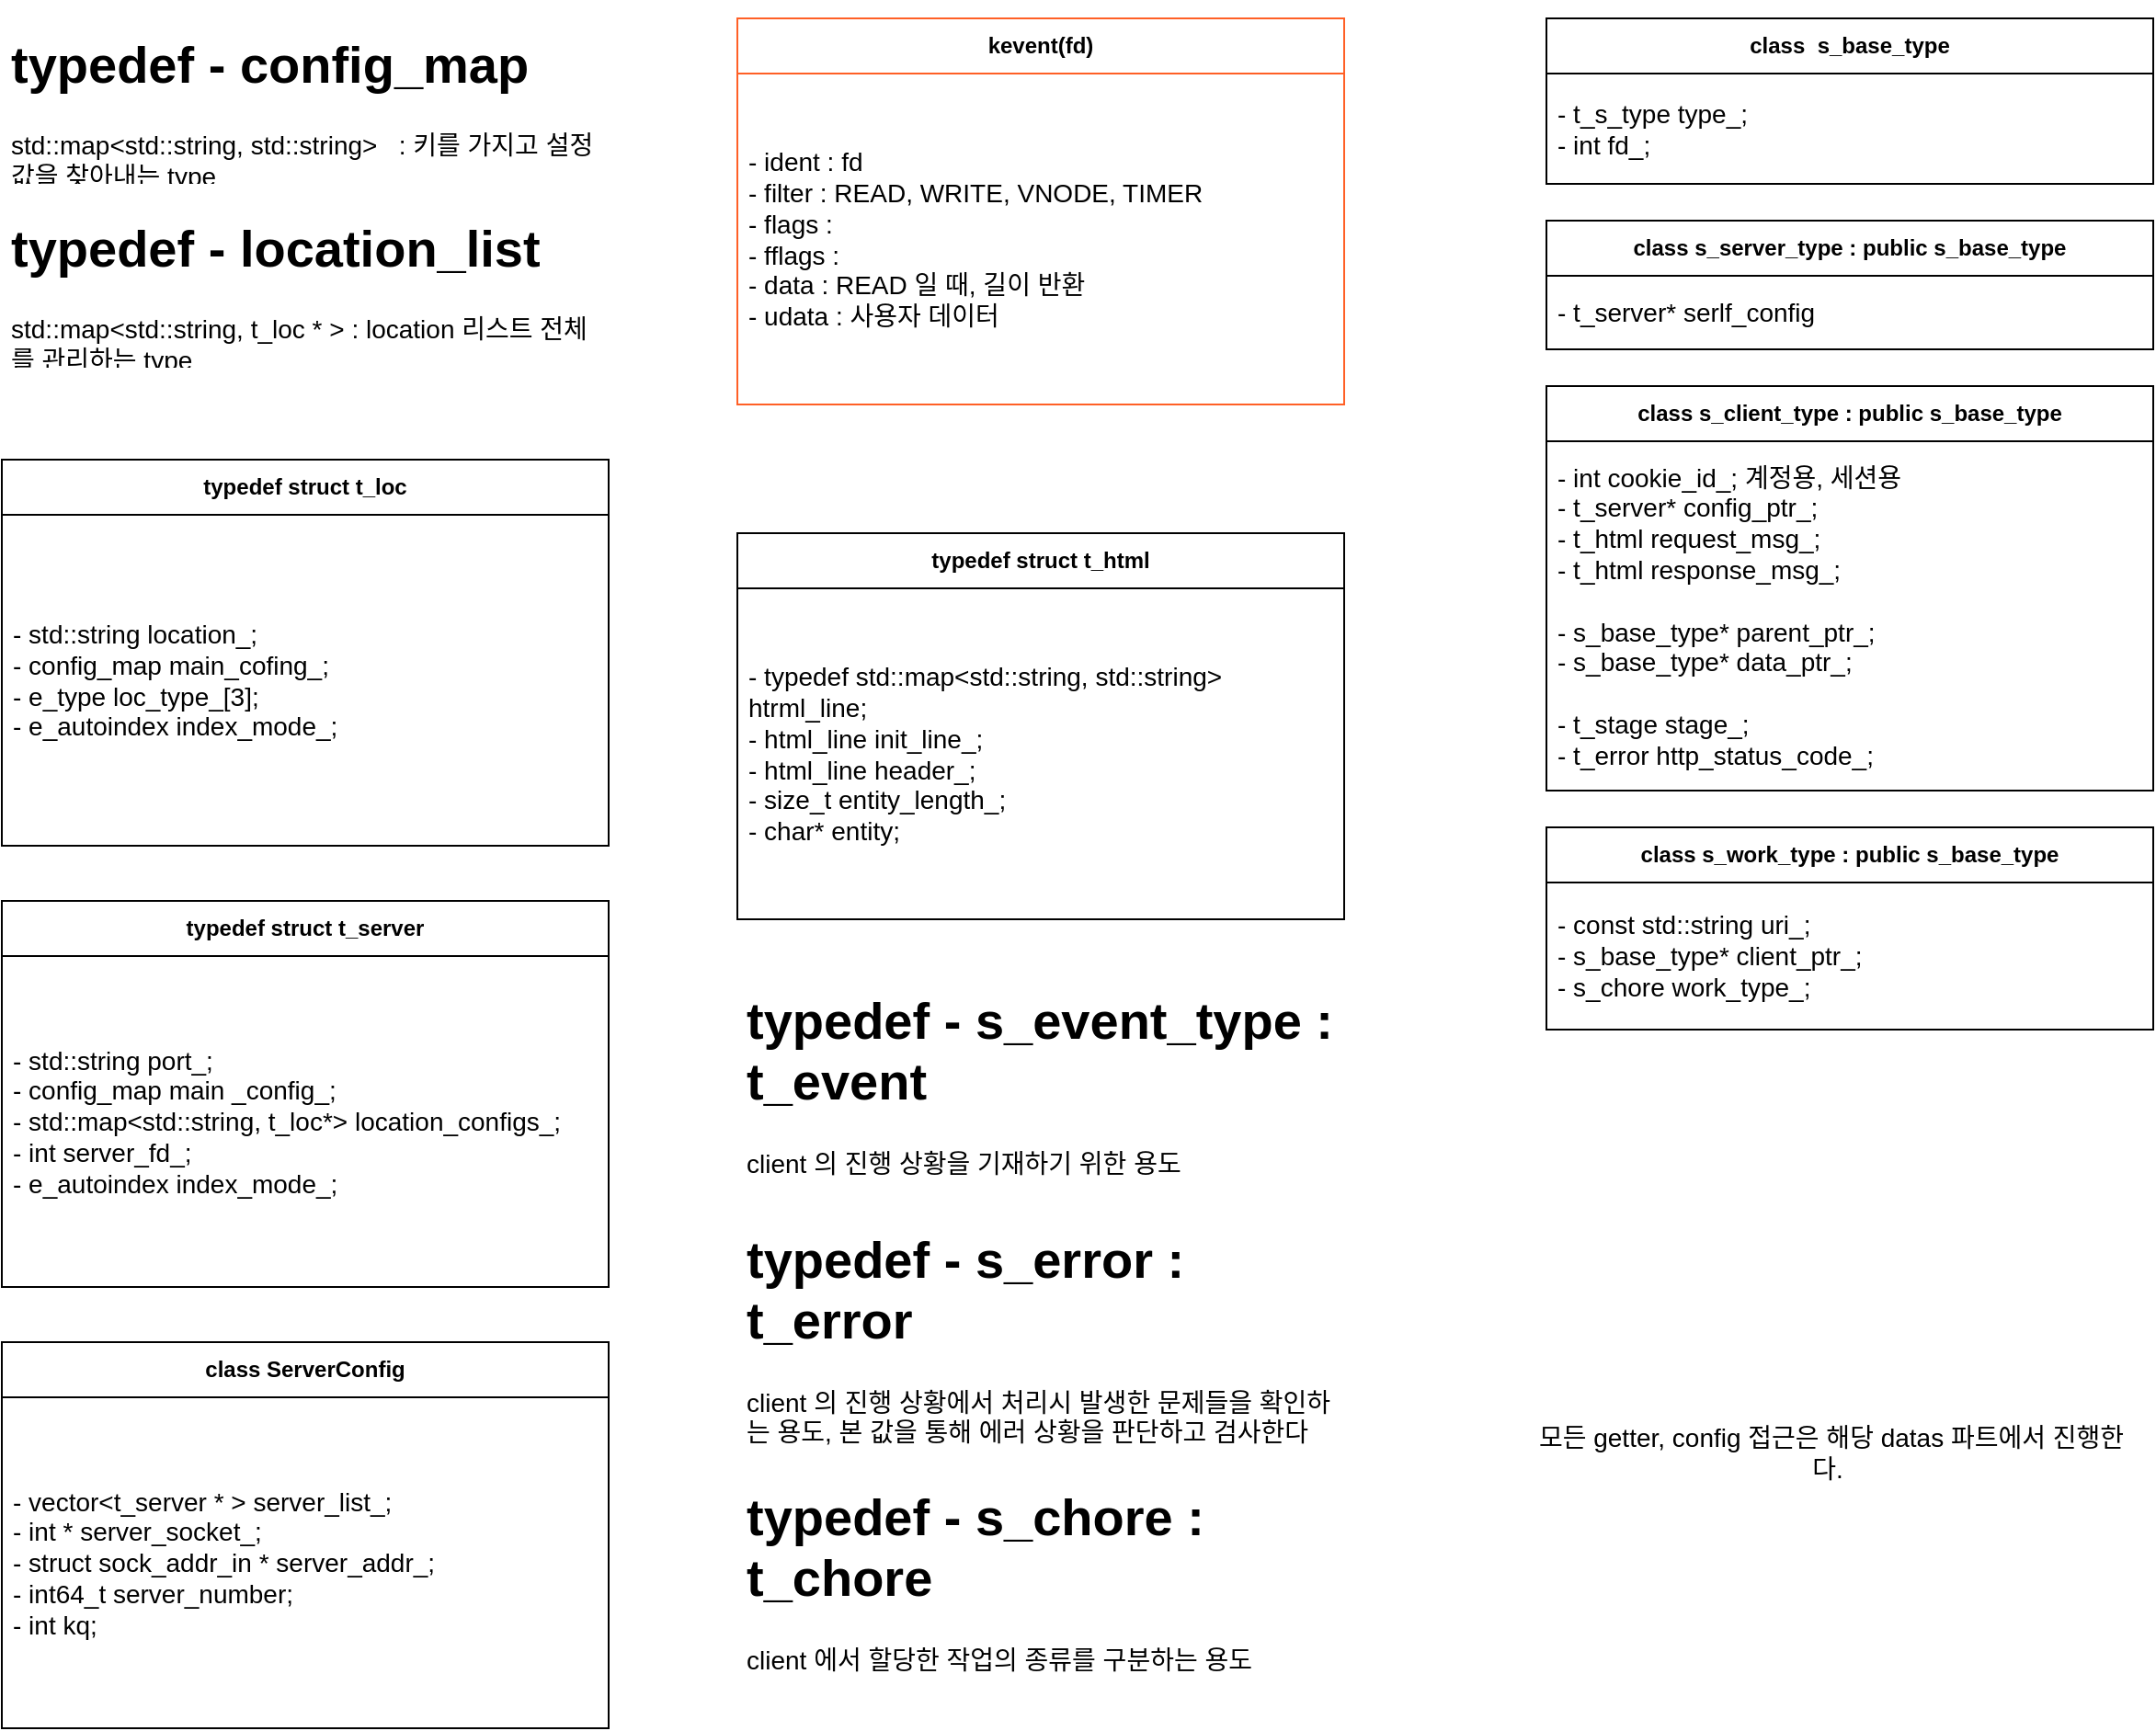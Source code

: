 <mxfile version="21.0.6" type="github" pages="3">
  <diagram name="data_structure" id="0lBOWSRzW262vy09HFQD">
    <mxGraphModel dx="972" dy="697" grid="1" gridSize="10" guides="1" tooltips="1" connect="1" arrows="1" fold="1" page="1" pageScale="1" pageWidth="1169" pageHeight="827" math="0" shadow="0">
      <root>
        <mxCell id="0" />
        <mxCell id="1" parent="0" />
        <mxCell id="mqQwdSMC6Uva1PnvW4H1-1" value="&lt;b&gt;kevent(fd)&lt;/b&gt;" style="swimlane;fontStyle=0;childLayout=stackLayout;horizontal=1;startSize=30;horizontalStack=0;resizeParent=1;resizeParentMax=0;resizeLast=0;collapsible=1;marginBottom=0;whiteSpace=wrap;html=1;strokeColor=#FF6026;" parent="1" vertex="1">
          <mxGeometry x="440" y="40" width="330" height="210" as="geometry" />
        </mxCell>
        <mxCell id="mqQwdSMC6Uva1PnvW4H1-2" value="&lt;font style=&quot;font-size: 14px;&quot;&gt;- ident : fd&lt;br&gt;- filter : READ, WRITE, VNODE, TIMER&lt;br&gt;- flags :&amp;nbsp;&lt;br&gt;- fflags :&amp;nbsp;&lt;br&gt;- data : READ 일 때, 길이 반환&lt;br&gt;- udata : 사용자 데이터&lt;br&gt;&lt;/font&gt;" style="text;strokeColor=none;fillColor=none;align=left;verticalAlign=middle;spacingLeft=4;spacingRight=4;overflow=hidden;points=[[0,0.5],[1,0.5]];portConstraint=eastwest;rotatable=0;whiteSpace=wrap;html=1;" parent="mqQwdSMC6Uva1PnvW4H1-1" vertex="1">
          <mxGeometry y="30" width="330" height="180" as="geometry" />
        </mxCell>
        <mxCell id="mqQwdSMC6Uva1PnvW4H1-6" value="&lt;b&gt;class ServerConfig&lt;/b&gt;" style="swimlane;fontStyle=0;childLayout=stackLayout;horizontal=1;startSize=30;horizontalStack=0;resizeParent=1;resizeParentMax=0;resizeLast=0;collapsible=1;marginBottom=0;whiteSpace=wrap;html=1;" parent="1" vertex="1">
          <mxGeometry x="40" y="760" width="330" height="210" as="geometry" />
        </mxCell>
        <mxCell id="mqQwdSMC6Uva1PnvW4H1-7" value="&lt;font style=&quot;font-size: 14px;&quot;&gt;- vector&amp;lt;t_server * &amp;gt; server_list_;&lt;br&gt;- int * server_socket_;&lt;br&gt;- struct sock_addr_in * server_addr_;&lt;br&gt;- int64_t server_number;&amp;nbsp;&lt;br&gt;- int kq;&amp;nbsp;&lt;br&gt;&lt;/font&gt;" style="text;strokeColor=none;fillColor=none;align=left;verticalAlign=middle;spacingLeft=4;spacingRight=4;overflow=hidden;points=[[0,0.5],[1,0.5]];portConstraint=eastwest;rotatable=0;whiteSpace=wrap;html=1;" parent="mqQwdSMC6Uva1PnvW4H1-6" vertex="1">
          <mxGeometry y="30" width="330" height="180" as="geometry" />
        </mxCell>
        <mxCell id="mqQwdSMC6Uva1PnvW4H1-8" value="&lt;b&gt;typedef struct t_server&lt;/b&gt;" style="swimlane;fontStyle=0;childLayout=stackLayout;horizontal=1;startSize=30;horizontalStack=0;resizeParent=1;resizeParentMax=0;resizeLast=0;collapsible=1;marginBottom=0;whiteSpace=wrap;html=1;" parent="1" vertex="1">
          <mxGeometry x="40" y="520" width="330" height="210" as="geometry" />
        </mxCell>
        <mxCell id="mqQwdSMC6Uva1PnvW4H1-9" value="&lt;font style=&quot;font-size: 14px;&quot;&gt;- std::string port_;&lt;br&gt;- config_map main _config_;&lt;br&gt;- std::map&amp;lt;std::string, t_loc*&amp;gt; location_configs_;&lt;br&gt;- int server_fd_;&lt;br&gt;- e_autoindex index_mode_;&lt;br&gt;&lt;/font&gt;" style="text;strokeColor=none;fillColor=none;align=left;verticalAlign=middle;spacingLeft=4;spacingRight=4;overflow=hidden;points=[[0,0.5],[1,0.5]];portConstraint=eastwest;rotatable=0;whiteSpace=wrap;html=1;" parent="mqQwdSMC6Uva1PnvW4H1-8" vertex="1">
          <mxGeometry y="30" width="330" height="180" as="geometry" />
        </mxCell>
        <mxCell id="mqQwdSMC6Uva1PnvW4H1-10" value="&lt;b&gt;typedef struct t_loc&lt;/b&gt;" style="swimlane;fontStyle=0;childLayout=stackLayout;horizontal=1;startSize=30;horizontalStack=0;resizeParent=1;resizeParentMax=0;resizeLast=0;collapsible=1;marginBottom=0;whiteSpace=wrap;html=1;" parent="1" vertex="1">
          <mxGeometry x="40" y="280" width="330" height="210" as="geometry" />
        </mxCell>
        <mxCell id="mqQwdSMC6Uva1PnvW4H1-11" value="&lt;font style=&quot;font-size: 14px;&quot;&gt;- std::string location_;&lt;br&gt;- config_map main_cofing_;&lt;br&gt;- e_type loc_type_[3];&amp;nbsp;&lt;br&gt;- e_autoindex index_mode_;&lt;br&gt;&lt;/font&gt;" style="text;strokeColor=none;fillColor=none;align=left;verticalAlign=middle;spacingLeft=4;spacingRight=4;overflow=hidden;points=[[0,0.5],[1,0.5]];portConstraint=eastwest;rotatable=0;whiteSpace=wrap;html=1;" parent="mqQwdSMC6Uva1PnvW4H1-10" vertex="1">
          <mxGeometry y="30" width="330" height="180" as="geometry" />
        </mxCell>
        <mxCell id="mqQwdSMC6Uva1PnvW4H1-13" value="&lt;h1&gt;typedef - config_map&lt;/h1&gt;&lt;div&gt;std::map&amp;lt;std::string, std::string&amp;gt;&amp;nbsp; &amp;nbsp;: 키를 가지고 설정 값을 찾아내는 type&lt;/div&gt;" style="text;html=1;strokeColor=none;fillColor=none;spacing=5;spacingTop=-20;whiteSpace=wrap;overflow=hidden;rounded=0;fontSize=14;" parent="1" vertex="1">
          <mxGeometry x="40" y="40" width="330" height="90" as="geometry" />
        </mxCell>
        <mxCell id="mqQwdSMC6Uva1PnvW4H1-14" value="&lt;h1&gt;typedef - location_list&lt;/h1&gt;&lt;div&gt;std::map&amp;lt;std::string, t_loc * &amp;gt; : location 리스트 전체를 관리하는 type&lt;/div&gt;" style="text;html=1;strokeColor=none;fillColor=none;spacing=5;spacingTop=-20;whiteSpace=wrap;overflow=hidden;rounded=0;fontSize=14;" parent="1" vertex="1">
          <mxGeometry x="40" y="140" width="330" height="90" as="geometry" />
        </mxCell>
        <mxCell id="mqQwdSMC6Uva1PnvW4H1-16" value="&lt;b&gt;typedef struct t_html&lt;/b&gt;" style="swimlane;fontStyle=0;childLayout=stackLayout;horizontal=1;startSize=30;horizontalStack=0;resizeParent=1;resizeParentMax=0;resizeLast=0;collapsible=1;marginBottom=0;whiteSpace=wrap;html=1;" parent="1" vertex="1">
          <mxGeometry x="440" y="320" width="330" height="210" as="geometry" />
        </mxCell>
        <mxCell id="mqQwdSMC6Uva1PnvW4H1-17" value="&lt;font style=&quot;font-size: 14px;&quot;&gt;- typedef std::map&amp;lt;std::string, std::string&amp;gt; htrml_line;&lt;br&gt;- html_line init_line_;&lt;br&gt;- html_line header_;&lt;br&gt;- size_t entity_length_;&lt;br&gt;- char* entity;&lt;br&gt;&lt;/font&gt;" style="text;strokeColor=none;fillColor=none;align=left;verticalAlign=middle;spacingLeft=4;spacingRight=4;overflow=hidden;points=[[0,0.5],[1,0.5]];portConstraint=eastwest;rotatable=0;whiteSpace=wrap;html=1;" parent="mqQwdSMC6Uva1PnvW4H1-16" vertex="1">
          <mxGeometry y="30" width="330" height="180" as="geometry" />
        </mxCell>
        <mxCell id="mqQwdSMC6Uva1PnvW4H1-18" value="&lt;b&gt;class&amp;nbsp; s_base_type&lt;/b&gt;" style="swimlane;fontStyle=0;childLayout=stackLayout;horizontal=1;startSize=30;horizontalStack=0;resizeParent=1;resizeParentMax=0;resizeLast=0;collapsible=1;marginBottom=0;whiteSpace=wrap;html=1;" parent="1" vertex="1">
          <mxGeometry x="880" y="40" width="330" height="90" as="geometry" />
        </mxCell>
        <mxCell id="mqQwdSMC6Uva1PnvW4H1-19" value="&lt;font style=&quot;font-size: 14px;&quot;&gt;- t_s_type type_;&lt;br&gt;- int fd_;&lt;br&gt;&lt;/font&gt;" style="text;strokeColor=none;fillColor=none;align=left;verticalAlign=middle;spacingLeft=4;spacingRight=4;overflow=hidden;points=[[0,0.5],[1,0.5]];portConstraint=eastwest;rotatable=0;whiteSpace=wrap;html=1;" parent="mqQwdSMC6Uva1PnvW4H1-18" vertex="1">
          <mxGeometry y="30" width="330" height="60" as="geometry" />
        </mxCell>
        <mxCell id="mqQwdSMC6Uva1PnvW4H1-20" value="&lt;b&gt;class s_server_type : public s_base_type&lt;/b&gt;" style="swimlane;fontStyle=0;childLayout=stackLayout;horizontal=1;startSize=30;horizontalStack=0;resizeParent=1;resizeParentMax=0;resizeLast=0;collapsible=1;marginBottom=0;whiteSpace=wrap;html=1;" parent="1" vertex="1">
          <mxGeometry x="880" y="150" width="330" height="70" as="geometry" />
        </mxCell>
        <mxCell id="mqQwdSMC6Uva1PnvW4H1-21" value="&lt;font style=&quot;font-size: 14px;&quot;&gt;- t_server* serlf_config&lt;br&gt;&lt;/font&gt;" style="text;strokeColor=none;fillColor=none;align=left;verticalAlign=middle;spacingLeft=4;spacingRight=4;overflow=hidden;points=[[0,0.5],[1,0.5]];portConstraint=eastwest;rotatable=0;whiteSpace=wrap;html=1;" parent="mqQwdSMC6Uva1PnvW4H1-20" vertex="1">
          <mxGeometry y="30" width="330" height="40" as="geometry" />
        </mxCell>
        <mxCell id="mqQwdSMC6Uva1PnvW4H1-22" value="&lt;b&gt;class s_client_type : public s_base_type&lt;/b&gt;" style="swimlane;fontStyle=0;childLayout=stackLayout;horizontal=1;startSize=30;horizontalStack=0;resizeParent=1;resizeParentMax=0;resizeLast=0;collapsible=1;marginBottom=0;whiteSpace=wrap;html=1;" parent="1" vertex="1">
          <mxGeometry x="880" y="240" width="330" height="220" as="geometry" />
        </mxCell>
        <mxCell id="mqQwdSMC6Uva1PnvW4H1-23" value="&lt;font style=&quot;font-size: 14px;&quot;&gt;- int cookie_id_; 계정용, 세션용&amp;nbsp;&lt;br&gt;- t_server* config_ptr_;&lt;br&gt;- t_html request_msg_;&lt;br&gt;- t_html response_msg_;&lt;br&gt;&lt;br&gt;- s_base_type* parent_ptr_;&lt;br&gt;- s_base_type* data_ptr_;&lt;br&gt;&lt;br&gt;- t_stage stage_;&lt;br&gt;- t_error http_status_code_;&lt;br&gt;&lt;/font&gt;" style="text;strokeColor=none;fillColor=none;align=left;verticalAlign=middle;spacingLeft=4;spacingRight=4;overflow=hidden;points=[[0,0.5],[1,0.5]];portConstraint=eastwest;rotatable=0;whiteSpace=wrap;html=1;" parent="mqQwdSMC6Uva1PnvW4H1-22" vertex="1">
          <mxGeometry y="30" width="330" height="190" as="geometry" />
        </mxCell>
        <mxCell id="mqQwdSMC6Uva1PnvW4H1-25" value="모든 getter, config 접근은 해당 datas 파트에서 진행한다.&amp;nbsp;" style="text;html=1;strokeColor=none;fillColor=none;align=center;verticalAlign=middle;whiteSpace=wrap;rounded=0;fontSize=14;" parent="1" vertex="1">
          <mxGeometry x="870" y="790" width="330" height="60" as="geometry" />
        </mxCell>
        <mxCell id="vwRwGf5bAn1xfcTuyr_X-1" value="&lt;b&gt;class s_work_type : public s_base_type&lt;/b&gt;" style="swimlane;fontStyle=0;childLayout=stackLayout;horizontal=1;startSize=30;horizontalStack=0;resizeParent=1;resizeParentMax=0;resizeLast=0;collapsible=1;marginBottom=0;whiteSpace=wrap;html=1;" parent="1" vertex="1">
          <mxGeometry x="880" y="480" width="330" height="110" as="geometry" />
        </mxCell>
        <mxCell id="vwRwGf5bAn1xfcTuyr_X-2" value="&lt;font style=&quot;font-size: 14px;&quot;&gt;- const std::string uri_;&lt;br&gt;- s_base_type* client_ptr_;&lt;br&gt;- s_chore work_type_;&lt;br&gt;&lt;/font&gt;" style="text;strokeColor=none;fillColor=none;align=left;verticalAlign=middle;spacingLeft=4;spacingRight=4;overflow=hidden;points=[[0,0.5],[1,0.5]];portConstraint=eastwest;rotatable=0;whiteSpace=wrap;html=1;" parent="vwRwGf5bAn1xfcTuyr_X-1" vertex="1">
          <mxGeometry y="30" width="330" height="80" as="geometry" />
        </mxCell>
        <mxCell id="vwRwGf5bAn1xfcTuyr_X-3" value="&lt;h1&gt;typedef - s_event_type : t_event&lt;/h1&gt;&lt;div&gt;client 의 진행 상황을 기재하기 위한 용도&lt;/div&gt;" style="text;html=1;strokeColor=none;fillColor=none;spacing=5;spacingTop=-20;whiteSpace=wrap;overflow=hidden;rounded=0;fontSize=14;" parent="1" vertex="1">
          <mxGeometry x="440" y="560" width="330" height="120" as="geometry" />
        </mxCell>
        <mxCell id="vwRwGf5bAn1xfcTuyr_X-4" value="&lt;h1&gt;typedef - s_error : t_error&lt;/h1&gt;&lt;div&gt;client 의 진행 상황에서 처리시 발생한 문제들을 확인하는 용도, 본 값을 통해 에러 상황을 판단하고 검사한다&lt;/div&gt;" style="text;html=1;strokeColor=none;fillColor=none;spacing=5;spacingTop=-20;whiteSpace=wrap;overflow=hidden;rounded=0;fontSize=14;" parent="1" vertex="1">
          <mxGeometry x="440" y="690" width="330" height="140" as="geometry" />
        </mxCell>
        <mxCell id="vwRwGf5bAn1xfcTuyr_X-5" value="&lt;h1&gt;typedef - s_chore : t_chore&lt;/h1&gt;&lt;div&gt;client 에서 할당한 작업의 종류를 구분하는 용도&lt;/div&gt;" style="text;html=1;strokeColor=none;fillColor=none;spacing=5;spacingTop=-20;whiteSpace=wrap;overflow=hidden;rounded=0;fontSize=14;" parent="1" vertex="1">
          <mxGeometry x="440" y="830" width="330" height="130" as="geometry" />
        </mxCell>
      </root>
    </mxGraphModel>
  </diagram>
  <diagram id="jardHYo4wBIXYE4hR68P" name="total_structure ">
    <mxGraphModel dx="2338" dy="902" grid="1" gridSize="10" guides="1" tooltips="1" connect="1" arrows="1" fold="1" page="1" pageScale="1" pageWidth="1169" pageHeight="827" math="0" shadow="0">
      <root>
        <mxCell id="0" />
        <mxCell id="1" parent="0" />
        <mxCell id="BM-4Kg994bs4guJ47DU_-3" value="" style="edgeStyle=orthogonalEdgeStyle;rounded=0;orthogonalLoop=1;jettySize=auto;html=1;" parent="1" source="BM-4Kg994bs4guJ47DU_-1" target="BM-4Kg994bs4guJ47DU_-2" edge="1">
          <mxGeometry relative="1" as="geometry" />
        </mxCell>
        <mxCell id="BM-4Kg994bs4guJ47DU_-1" value="Class&lt;br&gt;ServerConfig" style="rounded=1;whiteSpace=wrap;html=1;" parent="1" vertex="1">
          <mxGeometry x="260" y="35" width="120" height="60" as="geometry" />
        </mxCell>
        <mxCell id="BM-4Kg994bs4guJ47DU_-43" style="rounded=0;orthogonalLoop=1;jettySize=auto;html=1;entryX=0.5;entryY=0;entryDx=0;entryDy=0;shape=flexArrow;" parent="1" source="BM-4Kg994bs4guJ47DU_-2" target="BM-4Kg994bs4guJ47DU_-6" edge="1">
          <mxGeometry relative="1" as="geometry">
            <Array as="points">
              <mxPoint x="160" y="160" />
            </Array>
          </mxGeometry>
        </mxCell>
        <mxCell id="BM-4Kg994bs4guJ47DU_-2" value="ConfigDATAs" style="ellipse;whiteSpace=wrap;html=1;rounded=1;" parent="1" vertex="1">
          <mxGeometry x="280" y="120" width="80" height="80" as="geometry" />
        </mxCell>
        <mxCell id="BM-4Kg994bs4guJ47DU_-9" style="edgeStyle=orthogonalEdgeStyle;rounded=0;orthogonalLoop=1;jettySize=auto;html=1;entryX=1;entryY=0.5;entryDx=0;entryDy=0;" parent="1" source="BM-4Kg994bs4guJ47DU_-7" target="BM-4Kg994bs4guJ47DU_-1" edge="1">
          <mxGeometry relative="1" as="geometry" />
        </mxCell>
        <mxCell id="BM-4Kg994bs4guJ47DU_-7" value="File&lt;br&gt;Conf.d" style="shape=internalStorage;whiteSpace=wrap;html=1;backgroundOutline=1;fontStyle=1" parent="1" vertex="1">
          <mxGeometry x="1020" y="20" width="130" height="90" as="geometry" />
        </mxCell>
        <mxCell id="BM-4Kg994bs4guJ47DU_-8" value="/&lt;br&gt;Storage" style="shape=cylinder3;whiteSpace=wrap;html=1;boundedLbl=1;backgroundOutline=1;size=15;fontStyle=1" parent="1" vertex="1">
          <mxGeometry x="1120" y="130" width="97.5" height="130" as="geometry" />
        </mxCell>
        <mxCell id="BM-4Kg994bs4guJ47DU_-10" value="" style="swimlane;startSize=0;" parent="1" vertex="1">
          <mxGeometry x="100" y="240" width="1000" height="740" as="geometry" />
        </mxCell>
        <mxCell id="BM-4Kg994bs4guJ47DU_-32" style="edgeStyle=orthogonalEdgeStyle;rounded=0;orthogonalLoop=1;jettySize=auto;html=1;entryX=0.357;entryY=0;entryDx=0;entryDy=0;entryPerimeter=0;shape=link;" parent="BM-4Kg994bs4guJ47DU_-10" source="BM-4Kg994bs4guJ47DU_-21" target="BM-4Kg994bs4guJ47DU_-23" edge="1">
          <mxGeometry relative="1" as="geometry" />
        </mxCell>
        <mxCell id="BM-4Kg994bs4guJ47DU_-39" style="edgeStyle=orthogonalEdgeStyle;rounded=0;orthogonalLoop=1;jettySize=auto;html=1;strokeColor=#3D51FF;" parent="BM-4Kg994bs4guJ47DU_-10" source="BM-4Kg994bs4guJ47DU_-21" target="BM-4Kg994bs4guJ47DU_-34" edge="1">
          <mxGeometry relative="1" as="geometry" />
        </mxCell>
        <mxCell id="BM-4Kg994bs4guJ47DU_-40" style="edgeStyle=orthogonalEdgeStyle;rounded=0;orthogonalLoop=1;jettySize=auto;html=1;strokeColor=#3D51FF;" parent="BM-4Kg994bs4guJ47DU_-10" source="BM-4Kg994bs4guJ47DU_-21" target="BM-4Kg994bs4guJ47DU_-35" edge="1">
          <mxGeometry relative="1" as="geometry" />
        </mxCell>
        <mxCell id="BM-4Kg994bs4guJ47DU_-41" style="edgeStyle=orthogonalEdgeStyle;rounded=0;orthogonalLoop=1;jettySize=auto;html=1;entryX=0;entryY=0.5;entryDx=0;entryDy=0;strokeColor=#3D51FF;" parent="BM-4Kg994bs4guJ47DU_-10" source="BM-4Kg994bs4guJ47DU_-21" target="BM-4Kg994bs4guJ47DU_-36" edge="1">
          <mxGeometry relative="1" as="geometry" />
        </mxCell>
        <mxCell id="BM-4Kg994bs4guJ47DU_-88" value="&lt;span style=&quot;background-color: rgb(33, 129, 255);&quot;&gt;이벤트 요청 처리 시작&lt;/span&gt;" style="edgeLabel;html=1;align=center;verticalAlign=middle;resizable=0;points=[];fontColor=#FFFFFF;" parent="BM-4Kg994bs4guJ47DU_-41" vertex="1" connectable="0">
          <mxGeometry x="-0.537" y="1" relative="1" as="geometry">
            <mxPoint x="36" y="11" as="offset" />
          </mxGeometry>
        </mxCell>
        <mxCell id="BM-4Kg994bs4guJ47DU_-21" value="kevent" style="shape=process;whiteSpace=wrap;html=1;backgroundOutline=1;" parent="BM-4Kg994bs4guJ47DU_-10" vertex="1">
          <mxGeometry y="130" width="120" height="60" as="geometry" />
        </mxCell>
        <mxCell id="BM-4Kg994bs4guJ47DU_-29" style="edgeStyle=orthogonalEdgeStyle;rounded=0;orthogonalLoop=1;jettySize=auto;html=1;entryX=0;entryY=0.5;entryDx=0;entryDy=0;shape=link;" parent="BM-4Kg994bs4guJ47DU_-10" source="BM-4Kg994bs4guJ47DU_-28" target="BM-4Kg994bs4guJ47DU_-11" edge="1">
          <mxGeometry relative="1" as="geometry">
            <Array as="points">
              <mxPoint x="170" y="395" />
              <mxPoint x="170" y="50" />
              <mxPoint x="190" y="50" />
            </Array>
          </mxGeometry>
        </mxCell>
        <mxCell id="BM-4Kg994bs4guJ47DU_-30" value="" style="group" parent="BM-4Kg994bs4guJ47DU_-10" vertex="1" connectable="0">
          <mxGeometry x="190" y="30" width="430" height="35" as="geometry" />
        </mxCell>
        <mxCell id="BM-4Kg994bs4guJ47DU_-11" value="Class&lt;br&gt;s_base_type" style="rounded=1;whiteSpace=wrap;html=1;" parent="BM-4Kg994bs4guJ47DU_-30" vertex="1">
          <mxGeometry width="90" height="35" as="geometry" />
        </mxCell>
        <mxCell id="BM-4Kg994bs4guJ47DU_-12" value="Class&lt;br&gt;s_server_type" style="rounded=1;whiteSpace=wrap;html=1;" parent="BM-4Kg994bs4guJ47DU_-30" vertex="1">
          <mxGeometry x="120" width="90" height="35" as="geometry" />
        </mxCell>
        <mxCell id="BM-4Kg994bs4guJ47DU_-16" value="Class&lt;br&gt;s_client_type" style="rounded=1;whiteSpace=wrap;html=1;" parent="BM-4Kg994bs4guJ47DU_-30" vertex="1">
          <mxGeometry x="230" width="90" height="35" as="geometry" />
        </mxCell>
        <mxCell id="BM-4Kg994bs4guJ47DU_-19" value="Class&lt;br&gt;s_work_type" style="rounded=1;whiteSpace=wrap;html=1;" parent="BM-4Kg994bs4guJ47DU_-30" vertex="1">
          <mxGeometry x="340" width="90" height="35" as="geometry" />
        </mxCell>
        <mxCell id="BM-4Kg994bs4guJ47DU_-13" value="" style="edgeStyle=orthogonalEdgeStyle;rounded=0;orthogonalLoop=1;jettySize=auto;html=1;" parent="BM-4Kg994bs4guJ47DU_-30" source="BM-4Kg994bs4guJ47DU_-11" target="BM-4Kg994bs4guJ47DU_-12" edge="1">
          <mxGeometry relative="1" as="geometry" />
        </mxCell>
        <mxCell id="BM-4Kg994bs4guJ47DU_-62" value="Create" style="edgeLabel;html=1;align=center;verticalAlign=middle;resizable=0;points=[];" parent="BM-4Kg994bs4guJ47DU_-13" vertex="1" connectable="0">
          <mxGeometry x="0.28" y="3" relative="1" as="geometry">
            <mxPoint as="offset" />
          </mxGeometry>
        </mxCell>
        <mxCell id="BM-4Kg994bs4guJ47DU_-17" value="" style="edgeStyle=orthogonalEdgeStyle;rounded=0;orthogonalLoop=1;jettySize=auto;html=1;" parent="BM-4Kg994bs4guJ47DU_-30" source="BM-4Kg994bs4guJ47DU_-12" target="BM-4Kg994bs4guJ47DU_-16" edge="1">
          <mxGeometry relative="1" as="geometry" />
        </mxCell>
        <mxCell id="BM-4Kg994bs4guJ47DU_-20" value="" style="edgeStyle=orthogonalEdgeStyle;rounded=0;orthogonalLoop=1;jettySize=auto;html=1;" parent="BM-4Kg994bs4guJ47DU_-30" source="BM-4Kg994bs4guJ47DU_-16" target="BM-4Kg994bs4guJ47DU_-19" edge="1">
          <mxGeometry relative="1" as="geometry" />
        </mxCell>
        <mxCell id="BM-4Kg994bs4guJ47DU_-34" value="SERVER&lt;br&gt;- client 생성" style="shape=process;whiteSpace=wrap;html=1;backgroundOutline=1;size=0.056;" parent="BM-4Kg994bs4guJ47DU_-10" vertex="1">
          <mxGeometry x="300" y="110" width="180" height="60" as="geometry" />
        </mxCell>
        <mxCell id="BM-4Kg994bs4guJ47DU_-86" style="edgeStyle=orthogonalEdgeStyle;rounded=0;orthogonalLoop=1;jettySize=auto;html=1;entryX=1;entryY=0.5;entryDx=0;entryDy=0;strokeColor=#FF6F00;" parent="BM-4Kg994bs4guJ47DU_-10" source="BM-4Kg994bs4guJ47DU_-35" target="BM-4Kg994bs4guJ47DU_-64" edge="1">
          <mxGeometry relative="1" as="geometry">
            <Array as="points">
              <mxPoint x="640" y="240" />
              <mxPoint x="640" y="495" />
            </Array>
          </mxGeometry>
        </mxCell>
        <mxCell id="BM-4Kg994bs4guJ47DU_-87" value="&lt;font color=&quot;#ffffff&quot;&gt;&lt;span style=&quot;background-color: rgb(207, 59, 54);&quot;&gt;Client 요청에 대한 작업 완료&lt;/span&gt;&lt;/font&gt;" style="edgeLabel;html=1;align=center;verticalAlign=middle;resizable=0;points=[];" parent="BM-4Kg994bs4guJ47DU_-86" vertex="1" connectable="0">
          <mxGeometry x="0.57" y="2" relative="1" as="geometry">
            <mxPoint x="217" y="-19" as="offset" />
          </mxGeometry>
        </mxCell>
        <mxCell id="BM-4Kg994bs4guJ47DU_-100" style="edgeStyle=elbowEdgeStyle;rounded=0;orthogonalLoop=1;jettySize=auto;html=1;entryX=0.5;entryY=1;entryDx=0;entryDy=0;strokeColor=#000000;fontColor=#000000;exitX=1;exitY=0.5;exitDx=0;exitDy=0;elbow=vertical;" parent="BM-4Kg994bs4guJ47DU_-10" source="BM-4Kg994bs4guJ47DU_-35" target="BM-4Kg994bs4guJ47DU_-21" edge="1">
          <mxGeometry relative="1" as="geometry">
            <Array as="points">
              <mxPoint x="540" y="430" />
            </Array>
          </mxGeometry>
        </mxCell>
        <mxCell id="BM-4Kg994bs4guJ47DU_-101" value="하나의 작업을 처리하면,&lt;br&gt;kevent 로 회귀하여, 처리를 이어할지,&lt;br&gt;&amp;nbsp;다른 이벤트를 처리할지 상황을 본다." style="edgeLabel;html=1;align=center;verticalAlign=middle;resizable=0;points=[];fontColor=#000000;" parent="BM-4Kg994bs4guJ47DU_-100" vertex="1" connectable="0">
          <mxGeometry x="-0.653" y="1" relative="1" as="geometry">
            <mxPoint x="-88" y="8" as="offset" />
          </mxGeometry>
        </mxCell>
        <mxCell id="BM-4Kg994bs4guJ47DU_-35" value="CLIENT&lt;br&gt;&lt;div style=&quot;&quot;&gt;&lt;span style=&quot;background-color: initial;&quot;&gt;- READ : client 의 http msg 를 recv&lt;/span&gt;&lt;/div&gt;- WRITE : client 요청 처리한 내용에 대해 send&lt;br&gt;- TIMER : config 에 기준이 되는 timeout 이벤트 발생 -&amp;gt; client 삭제" style="shape=process;whiteSpace=wrap;html=1;backgroundOutline=1;align=left;size=0.029;" parent="BM-4Kg994bs4guJ47DU_-10" vertex="1">
          <mxGeometry x="300" y="184" width="310" height="76" as="geometry" />
        </mxCell>
        <mxCell id="BM-4Kg994bs4guJ47DU_-36" value="WORK&lt;br&gt;- file type: file 을 열어서 처리하는 경우&lt;br&gt;&lt;span style=&quot;white-space: pre;&quot;&gt; &lt;/span&gt;GET, POST, DELETE&amp;nbsp;&lt;br&gt;- CGI type: CGI 프로그램을 처리하는 경우&lt;br&gt;&lt;span style=&quot;white-space: pre;&quot;&gt; &lt;/span&gt;GET" style="shape=process;whiteSpace=wrap;html=1;backgroundOutline=1;size=0.036;align=left;" parent="BM-4Kg994bs4guJ47DU_-10" vertex="1">
          <mxGeometry x="300" y="270" width="310" height="80" as="geometry" />
        </mxCell>
        <mxCell id="BM-4Kg994bs4guJ47DU_-6" value="Library&lt;br&gt;ServerInit" style="shape=process;whiteSpace=wrap;html=1;backgroundOutline=1;fontStyle=1" parent="BM-4Kg994bs4guJ47DU_-10" vertex="1">
          <mxGeometry width="120" height="90" as="geometry" />
        </mxCell>
        <mxCell id="BM-4Kg994bs4guJ47DU_-22" value="" style="edgeStyle=orthogonalEdgeStyle;rounded=0;orthogonalLoop=1;jettySize=auto;html=1;" parent="BM-4Kg994bs4guJ47DU_-10" source="BM-4Kg994bs4guJ47DU_-6" target="BM-4Kg994bs4guJ47DU_-21" edge="1">
          <mxGeometry relative="1" as="geometry" />
        </mxCell>
        <mxCell id="BM-4Kg994bs4guJ47DU_-68" style="edgeStyle=orthogonalEdgeStyle;shape=flexArrow;rounded=0;orthogonalLoop=1;jettySize=auto;html=1;" parent="BM-4Kg994bs4guJ47DU_-10" source="BM-4Kg994bs4guJ47DU_-64" edge="1">
          <mxGeometry relative="1" as="geometry">
            <mxPoint x="-270" y="230" as="targetPoint" />
            <Array as="points">
              <mxPoint x="-270" y="450" />
            </Array>
          </mxGeometry>
        </mxCell>
        <mxCell id="BM-4Kg994bs4guJ47DU_-71" value="Send Response MSG" style="edgeLabel;html=1;align=center;verticalAlign=middle;resizable=0;points=[];" parent="BM-4Kg994bs4guJ47DU_-68" vertex="1" connectable="0">
          <mxGeometry x="-0.018" y="-4" relative="1" as="geometry">
            <mxPoint x="-158" y="-16" as="offset" />
          </mxGeometry>
        </mxCell>
        <mxCell id="BM-4Kg994bs4guJ47DU_-73" style="edgeStyle=orthogonalEdgeStyle;rounded=0;orthogonalLoop=1;jettySize=auto;html=1;entryX=0.5;entryY=1;entryDx=0;entryDy=0;" parent="BM-4Kg994bs4guJ47DU_-10" source="BM-4Kg994bs4guJ47DU_-64" target="BM-4Kg994bs4guJ47DU_-72" edge="1">
          <mxGeometry relative="1" as="geometry">
            <Array as="points">
              <mxPoint x="290" y="510" />
            </Array>
          </mxGeometry>
        </mxCell>
        <mxCell id="BM-4Kg994bs4guJ47DU_-105" value="" style="edgeStyle=elbowEdgeStyle;rounded=0;orthogonalLoop=1;jettySize=auto;elbow=vertical;html=1;strokeColor=#000000;fontColor=#000000;" parent="BM-4Kg994bs4guJ47DU_-10" source="BM-4Kg994bs4guJ47DU_-64" target="BM-4Kg994bs4guJ47DU_-104" edge="1">
          <mxGeometry relative="1" as="geometry" />
        </mxCell>
        <mxCell id="BM-4Kg994bs4guJ47DU_-64" value="HTTP Message Composer&lt;br&gt;- create msg&lt;br&gt;- send msg&lt;br&gt;- logging caller" style="shape=process;whiteSpace=wrap;html=1;backgroundOutline=1;fillColor=#FFFFFF;" parent="BM-4Kg994bs4guJ47DU_-10" vertex="1">
          <mxGeometry x="10" y="440" width="220" height="110" as="geometry" />
        </mxCell>
        <mxCell id="BM-4Kg994bs4guJ47DU_-72" value="Logger" style="ellipse;whiteSpace=wrap;html=1;aspect=fixed;fillColor=#FFFFFF;" parent="BM-4Kg994bs4guJ47DU_-10" vertex="1">
          <mxGeometry x="250" y="630" width="80" height="80" as="geometry" />
        </mxCell>
        <mxCell id="BM-4Kg994bs4guJ47DU_-75" value="&lt;b&gt;Error Checking&lt;/b&gt;&lt;br&gt;- 에러 status 확인&lt;br&gt;- 에러 시 에러 페이지로 데이터 수정&amp;nbsp;" style="rhombus;whiteSpace=wrap;html=1;fillColor=#FFFFFF;" parent="BM-4Kg994bs4guJ47DU_-10" vertex="1">
          <mxGeometry x="240" y="380" width="220" height="100" as="geometry" />
        </mxCell>
        <mxCell id="BM-4Kg994bs4guJ47DU_-23" value="struct kevent" style="swimlane;fontStyle=0;childLayout=stackLayout;horizontal=1;startSize=30;horizontalStack=0;resizeParent=1;resizeParentMax=0;resizeLast=0;collapsible=1;marginBottom=0;whiteSpace=wrap;html=1;" parent="BM-4Kg994bs4guJ47DU_-10" vertex="1">
          <mxGeometry x="10" y="230" width="140" height="180" as="geometry" />
        </mxCell>
        <mxCell id="BM-4Kg994bs4guJ47DU_-24" value="ident = fd" style="text;strokeColor=none;fillColor=#FFFFFF;align=left;verticalAlign=middle;spacingLeft=4;spacingRight=4;overflow=hidden;points=[[0,0.5],[1,0.5]];portConstraint=eastwest;rotatable=0;whiteSpace=wrap;html=1;" parent="BM-4Kg994bs4guJ47DU_-23" vertex="1">
          <mxGeometry y="30" width="140" height="30" as="geometry" />
        </mxCell>
        <mxCell id="BM-4Kg994bs4guJ47DU_-25" value="filter = READ, WRITE..." style="text;strokeColor=none;fillColor=#FFFFFF;align=left;verticalAlign=middle;spacingLeft=4;spacingRight=4;overflow=hidden;points=[[0,0.5],[1,0.5]];portConstraint=eastwest;rotatable=0;whiteSpace=wrap;html=1;" parent="BM-4Kg994bs4guJ47DU_-23" vertex="1">
          <mxGeometry y="60" width="140" height="30" as="geometry" />
        </mxCell>
        <mxCell id="BM-4Kg994bs4guJ47DU_-26" value="flag" style="text;strokeColor=none;fillColor=#FFFFFF;align=left;verticalAlign=middle;spacingLeft=4;spacingRight=4;overflow=hidden;points=[[0,0.5],[1,0.5]];portConstraint=eastwest;rotatable=0;whiteSpace=wrap;html=1;" parent="BM-4Kg994bs4guJ47DU_-23" vertex="1">
          <mxGeometry y="90" width="140" height="30" as="geometry" />
        </mxCell>
        <mxCell id="BM-4Kg994bs4guJ47DU_-27" value="fflag" style="text;strokeColor=none;fillColor=#FFFFFF;align=left;verticalAlign=middle;spacingLeft=4;spacingRight=4;overflow=hidden;points=[[0,0.5],[1,0.5]];portConstraint=eastwest;rotatable=0;whiteSpace=wrap;html=1;" parent="BM-4Kg994bs4guJ47DU_-23" vertex="1">
          <mxGeometry y="120" width="140" height="30" as="geometry" />
        </mxCell>
        <mxCell id="BM-4Kg994bs4guJ47DU_-28" value="udata" style="text;strokeColor=none;fillColor=#FFCC00;align=left;verticalAlign=middle;spacingLeft=4;spacingRight=4;overflow=hidden;points=[[0,0.5],[1,0.5]];portConstraint=eastwest;rotatable=0;whiteSpace=wrap;html=1;" parent="BM-4Kg994bs4guJ47DU_-23" vertex="1">
          <mxGeometry y="150" width="140" height="30" as="geometry" />
        </mxCell>
        <mxCell id="BM-4Kg994bs4guJ47DU_-91" value="Response MSG Compose&lt;br&gt;- header 제작&lt;br&gt;쿠키, 세션, 기타 헤더" style="shape=process;whiteSpace=wrap;html=1;backgroundOutline=1;fillColor=#FFFFFF;size=0.062;" parent="BM-4Kg994bs4guJ47DU_-10" vertex="1">
          <mxGeometry x="670" y="240" width="160" height="90" as="geometry" />
        </mxCell>
        <mxCell id="BM-4Kg994bs4guJ47DU_-94" value="Request MSG&lt;br&gt;- client MSG 파싱&lt;br&gt;- client uri, header 해석&lt;br&gt;- client MSG 유효성 검사&lt;br&gt;(HTTP ver, uri 검사, 메소드, header 규약 지킴 여부 )" style="shape=process;whiteSpace=wrap;html=1;backgroundOutline=1;fillColor=#FFFFFF;size=0.062;" parent="BM-4Kg994bs4guJ47DU_-10" vertex="1">
          <mxGeometry x="670" y="129" width="160" height="101" as="geometry" />
        </mxCell>
        <mxCell id="BM-4Kg994bs4guJ47DU_-95" value="" style="group" parent="BM-4Kg994bs4guJ47DU_-10" vertex="1" connectable="0">
          <mxGeometry x="840" y="130" width="120" height="200" as="geometry" />
        </mxCell>
        <mxCell id="BM-4Kg994bs4guJ47DU_-45" value="POST" style="shape=process;whiteSpace=wrap;html=1;backgroundOutline=1;fillColor=#FFFFFF;" parent="BM-4Kg994bs4guJ47DU_-95" vertex="1">
          <mxGeometry y="70" width="120" height="60" as="geometry" />
        </mxCell>
        <mxCell id="BM-4Kg994bs4guJ47DU_-46" value="DELETE" style="shape=process;whiteSpace=wrap;html=1;backgroundOutline=1;fillColor=#FFFFFF;" parent="BM-4Kg994bs4guJ47DU_-95" vertex="1">
          <mxGeometry y="140" width="120" height="60" as="geometry" />
        </mxCell>
        <mxCell id="BM-4Kg994bs4guJ47DU_-44" value="GET" style="shape=process;whiteSpace=wrap;html=1;backgroundOutline=1;fillColor=#FFFFFF;" parent="BM-4Kg994bs4guJ47DU_-95" vertex="1">
          <mxGeometry width="120" height="60" as="geometry" />
        </mxCell>
        <mxCell id="BM-4Kg994bs4guJ47DU_-51" value="" style="edgeStyle=none;shape=link;rounded=0;orthogonalLoop=1;jettySize=auto;html=1;width=12;" parent="BM-4Kg994bs4guJ47DU_-95" source="BM-4Kg994bs4guJ47DU_-46" target="BM-4Kg994bs4guJ47DU_-45" edge="1">
          <mxGeometry relative="1" as="geometry" />
        </mxCell>
        <mxCell id="BM-4Kg994bs4guJ47DU_-50" value="" style="edgeStyle=none;shape=link;rounded=0;orthogonalLoop=1;jettySize=auto;html=1;width=12;" parent="BM-4Kg994bs4guJ47DU_-95" source="BM-4Kg994bs4guJ47DU_-45" target="BM-4Kg994bs4guJ47DU_-44" edge="1">
          <mxGeometry relative="1" as="geometry" />
        </mxCell>
        <mxCell id="BM-4Kg994bs4guJ47DU_-98" value="&lt;h1&gt;kevent 처리&lt;/h1&gt;&lt;div&gt;상황에 맞춰서 호출한 처리 객체(함수, 혹은 클래스) 를 따라서 진행되고, 이 정보가 udata 속 정보에 의해 계속 감시된다.&amp;nbsp;&lt;/div&gt;" style="text;html=1;strokeColor=none;fillColor=none;spacing=5;spacingTop=-20;whiteSpace=wrap;overflow=hidden;rounded=0;fontColor=#000000;" parent="BM-4Kg994bs4guJ47DU_-10" vertex="1">
          <mxGeometry x="670" y="330" width="310" height="120" as="geometry" />
        </mxCell>
        <mxCell id="BM-4Kg994bs4guJ47DU_-106" style="edgeStyle=elbowEdgeStyle;rounded=0;orthogonalLoop=1;jettySize=auto;elbow=vertical;html=1;entryX=1;entryY=0.75;entryDx=0;entryDy=0;strokeColor=#97D077;fontColor=#000000;" parent="BM-4Kg994bs4guJ47DU_-10" source="BM-4Kg994bs4guJ47DU_-104" target="BM-4Kg994bs4guJ47DU_-21" edge="1">
          <mxGeometry relative="1" as="geometry">
            <Array as="points">
              <mxPoint x="160" y="175" />
            </Array>
          </mxGeometry>
        </mxCell>
        <mxCell id="BM-4Kg994bs4guJ47DU_-107" value="&lt;span style=&quot;background-color: rgb(181, 255, 196);&quot;&gt;Client 요청 성공적 처리 완료&lt;br&gt;다음 이벤트를 위해 kevent 대기&lt;br&gt;&lt;/span&gt;" style="edgeLabel;html=1;align=center;verticalAlign=middle;resizable=0;points=[];fontColor=#000000;" parent="BM-4Kg994bs4guJ47DU_-106" vertex="1" connectable="0">
          <mxGeometry x="-0.241" y="-1" relative="1" as="geometry">
            <mxPoint x="69" y="154" as="offset" />
          </mxGeometry>
        </mxCell>
        <mxCell id="BM-4Kg994bs4guJ47DU_-104" value="Finished Client Data&amp;nbsp;&lt;br&gt;- Delete udata 속 내부 데이터 클리어&amp;nbsp;&lt;br&gt;- client FD 는 재활용&lt;br&gt;READ 이벤트 재 등록&lt;br&gt;- client 상태 처리를 클리어" style="shape=process;whiteSpace=wrap;html=1;backgroundOutline=1;fillColor=#FFFFFF;size=0.045;" parent="BM-4Kg994bs4guJ47DU_-10" vertex="1">
          <mxGeometry x="10" y="587" width="220" height="110" as="geometry" />
        </mxCell>
        <mxCell id="BM-4Kg994bs4guJ47DU_-49" style="edgeStyle=elbowEdgeStyle;shape=flexArrow;rounded=0;orthogonalLoop=1;jettySize=auto;html=1;entryX=0;entryY=0;entryDx=0;entryDy=40;entryPerimeter=0;exitX=0.5;exitY=0;exitDx=0;exitDy=0;" parent="1" source="BM-4Kg994bs4guJ47DU_-44" target="BM-4Kg994bs4guJ47DU_-8" edge="1">
          <mxGeometry relative="1" as="geometry">
            <mxPoint x="1030" y="380" as="sourcePoint" />
            <Array as="points">
              <mxPoint x="1000" y="270" />
            </Array>
          </mxGeometry>
        </mxCell>
        <mxCell id="BM-4Kg994bs4guJ47DU_-52" value="Storage folder checking&lt;br&gt;read or writing" style="edgeLabel;html=1;align=center;verticalAlign=middle;resizable=0;points=[];" parent="BM-4Kg994bs4guJ47DU_-49" vertex="1" connectable="0">
          <mxGeometry x="0.251" y="-1" relative="1" as="geometry">
            <mxPoint x="9" y="-42" as="offset" />
          </mxGeometry>
        </mxCell>
        <mxCell id="BM-4Kg994bs4guJ47DU_-69" style="edgeStyle=orthogonalEdgeStyle;shape=flexArrow;rounded=0;orthogonalLoop=1;jettySize=auto;html=1;" parent="1" source="BM-4Kg994bs4guJ47DU_-54" target="BM-4Kg994bs4guJ47DU_-21" edge="1">
          <mxGeometry relative="1" as="geometry" />
        </mxCell>
        <mxCell id="BM-4Kg994bs4guJ47DU_-70" value="Send Request MSG" style="edgeLabel;html=1;align=center;verticalAlign=middle;resizable=0;points=[];" parent="BM-4Kg994bs4guJ47DU_-69" vertex="1" connectable="0">
          <mxGeometry x="-0.246" y="-2" relative="1" as="geometry">
            <mxPoint x="12" y="-22" as="offset" />
          </mxGeometry>
        </mxCell>
        <mxCell id="BM-4Kg994bs4guJ47DU_-54" value="Client" style="shape=umlActor;verticalLabelPosition=bottom;verticalAlign=top;html=1;outlineConnect=0;fillColor=#FFFFFF;" parent="1" vertex="1">
          <mxGeometry x="-190" y="370" width="30" height="60" as="geometry" />
        </mxCell>
        <mxCell id="BM-4Kg994bs4guJ47DU_-103" value="&lt;h1&gt;WebServ Processor&lt;/h1&gt;" style="text;html=1;strokeColor=none;fillColor=none;spacing=5;spacingTop=-20;whiteSpace=wrap;overflow=hidden;rounded=0;fontColor=#000000;" parent="1" vertex="1">
          <mxGeometry x="445" y="200" width="310" height="40" as="geometry" />
        </mxCell>
        <mxCell id="BM-4Kg994bs4guJ47DU_-74" style="edgeStyle=orthogonalEdgeStyle;shape=flexArrow;rounded=0;orthogonalLoop=1;jettySize=auto;html=1;entryX=1;entryY=0.5;entryDx=0;entryDy=0;entryPerimeter=0;" parent="1" source="BM-4Kg994bs4guJ47DU_-72" target="BM-4Kg994bs4guJ47DU_-8" edge="1">
          <mxGeometry relative="1" as="geometry">
            <mxPoint x="1150" y="270" as="targetPoint" />
            <Array as="points">
              <mxPoint x="1430" y="920" />
              <mxPoint x="1430" y="195" />
            </Array>
          </mxGeometry>
        </mxCell>
        <mxCell id="BM-4Kg994bs4guJ47DU_-83" value="Access Log&lt;br&gt;Error Log&lt;br&gt;로그 저장" style="edgeLabel;html=1;align=center;verticalAlign=middle;resizable=0;points=[];" parent="BM-4Kg994bs4guJ47DU_-74" vertex="1" connectable="0">
          <mxGeometry x="-0.042" y="-3" relative="1" as="geometry">
            <mxPoint x="37" y="-200" as="offset" />
          </mxGeometry>
        </mxCell>
        <mxCell id="BM-4Kg994bs4guJ47DU_-113" value="" style="group" parent="1" vertex="1" connectable="0">
          <mxGeometry x="1210" y="380" width="310" height="156" as="geometry" />
        </mxCell>
        <mxCell id="BM-4Kg994bs4guJ47DU_-112" value="&lt;h1&gt;CGI Processor&lt;/h1&gt;" style="text;html=1;strokeColor=none;fillColor=none;spacing=5;spacingTop=-20;whiteSpace=wrap;overflow=hidden;rounded=0;fontColor=#000000;" parent="BM-4Kg994bs4guJ47DU_-113" vertex="1">
          <mxGeometry width="180" height="40" as="geometry" />
        </mxCell>
        <mxCell id="BM-4Kg994bs4guJ47DU_-118" value="argv 로 인자 전달 가능&amp;nbsp;&lt;br&gt;파이프로도 입출력 가능&lt;br&gt;데이터를 전달 받을 땐 파이프를 활용한다.&amp;nbsp;" style="rounded=0;whiteSpace=wrap;html=1;labelBackgroundColor=#FFFFFF;strokeColor=#000000;fontColor=#000000;fillColor=#FFFFFF;" parent="BM-4Kg994bs4guJ47DU_-113" vertex="1">
          <mxGeometry y="40" width="180" height="100" as="geometry" />
        </mxCell>
        <mxCell id="BM-4Kg994bs4guJ47DU_-119" style="edgeStyle=elbowEdgeStyle;rounded=0;orthogonalLoop=1;jettySize=auto;elbow=vertical;html=1;exitX=1;exitY=0.75;exitDx=0;exitDy=0;strokeColor=#000000;fontColor=#000000;" parent="BM-4Kg994bs4guJ47DU_-113" source="BM-4Kg994bs4guJ47DU_-118" target="BM-4Kg994bs4guJ47DU_-118" edge="1">
          <mxGeometry relative="1" as="geometry" />
        </mxCell>
        <mxCell id="BM-4Kg994bs4guJ47DU_-115" value="" style="shape=flexArrow;endArrow=classic;startArrow=classic;html=1;rounded=0;strokeColor=#000000;fontColor=#000000;elbow=vertical;fillColor=#FFFFFF;" parent="1" edge="1">
          <mxGeometry width="100" height="100" relative="1" as="geometry">
            <mxPoint x="1070" y="470" as="sourcePoint" />
            <mxPoint x="1190" y="470" as="targetPoint" />
          </mxGeometry>
        </mxCell>
        <mxCell id="T44SD6Ht-1nkP904AfLT-4" value="&lt;b&gt;GET&lt;/b&gt;&lt;br&gt;REQ FIN&amp;nbsp;&lt;br&gt;1. uri 경로 바뀌&lt;br&gt;2. 파일 존재여부&lt;br&gt;3. 파일 open = fd -&amp;gt; kevent&amp;nbsp;&lt;br&gt;GET READY&lt;br&gt;------&amp;nbsp;&lt;br&gt;4. file read -&amp;gt; client html req&lt;br&gt;5. fin&amp;nbsp;&lt;br&gt;GET FIN&lt;br&gt;&lt;br&gt;resoponse handler&lt;br&gt;RES ...&amp;nbsp;" style="rounded=0;whiteSpace=wrap;html=1;labelBackgroundColor=#FFFFFF;strokeColor=#000000;fontColor=#000000;fillColor=#FFFFFF;" parent="1" vertex="1">
          <mxGeometry x="1550" y="680" width="180" height="280" as="geometry" />
        </mxCell>
        <mxCell id="T44SD6Ht-1nkP904AfLT-5" style="edgeStyle=elbowEdgeStyle;rounded=0;orthogonalLoop=1;jettySize=auto;elbow=vertical;html=1;exitX=1;exitY=0.75;exitDx=0;exitDy=0;strokeColor=#000000;fontColor=#000000;" parent="1" source="T44SD6Ht-1nkP904AfLT-4" target="T44SD6Ht-1nkP904AfLT-4" edge="1">
          <mxGeometry relative="1" as="geometry" />
        </mxCell>
        <mxCell id="T44SD6Ht-1nkP904AfLT-6" value="POST&amp;nbsp;&lt;br&gt;1. entity -&amp;gt; 할당&lt;br&gt;2. 파일 만들기 -&amp;gt; kevent&amp;nbsp;&lt;br&gt;- - -&lt;br&gt;3. 파일쓰기&amp;nbsp;&lt;br&gt;3-1 close&amp;nbsp;&lt;br&gt;4. 파일 오픈 -&amp;gt; kevent READ&lt;br&gt;- - -&lt;br&gt;5. 파일 사이즈 확인&lt;br&gt;6. close" style="rounded=0;whiteSpace=wrap;html=1;labelBackgroundColor=#FFFFFF;strokeColor=#000000;fontColor=#000000;fillColor=#FFFFFF;" parent="1" vertex="1">
          <mxGeometry x="1550" y="370" width="180" height="280" as="geometry" />
        </mxCell>
        <mxCell id="T44SD6Ht-1nkP904AfLT-7" value="&lt;b&gt;POST - 사진(CGI)&lt;/b&gt;&lt;br&gt;1. entity -&amp;gt; 할당&lt;br&gt;2. 파일 만들기 -&amp;gt; kevent(WRITE)&amp;nbsp;&lt;br&gt;- - -&lt;br&gt;3. 파일쓰기&lt;br&gt;4. 파이프 열기 -&amp;gt; kevent&amp;nbsp;&lt;br&gt;5. 파이프 입력 close&amp;nbsp;&lt;br&gt;6. clinet 가 가진 ptr 수정&amp;nbsp;&lt;br&gt;7. POST 파일 fd 이벤트 delete&lt;br&gt;8. POST 파일 close&amp;nbsp;&lt;br&gt;9. 파이프 출력 - 등록&lt;br&gt;10. fork - wait&amp;nbsp;&lt;br&gt;- - -&amp;nbsp;&lt;br&gt;11. pipe 출력 read&amp;nbsp;&lt;br&gt;12. entity 넣기&amp;nbsp;&lt;br&gt;끝&amp;nbsp;" style="rounded=0;whiteSpace=wrap;html=1;labelBackgroundColor=#FFFFFF;strokeColor=#000000;fontColor=#000000;fillColor=#FFFFFF;" parent="1" vertex="1">
          <mxGeometry x="1740" y="370" width="180" height="280" as="geometry" />
        </mxCell>
        <mxCell id="T44SD6Ht-1nkP904AfLT-8" value="&lt;b&gt;POST - ASCII(CGI)&lt;br&gt;&lt;/b&gt;1. entity -&amp;gt; 할당&lt;br&gt;2. 파이프 열기&lt;br&gt;3. client workptr 수정&lt;br&gt;4. POST FD 삭제(이벤트 삭제)&lt;br&gt;5. 파이프 입력 삭제, 출력 등록&amp;nbsp;&lt;br&gt;6. fork -wait(-1)&lt;br&gt;- - -&lt;br&gt;7. pipe 출력 read&amp;nbsp;&lt;br&gt;8. entity 넣기" style="rounded=0;whiteSpace=wrap;html=1;labelBackgroundColor=#FFFFFF;strokeColor=#000000;fontColor=#000000;fillColor=#FFFFFF;" parent="1" vertex="1">
          <mxGeometry x="1930" y="370" width="180" height="280" as="geometry" />
        </mxCell>
        <mxCell id="6TvLpmL7TTD4cdCRmSrF-1" value="&lt;b&gt;DELETE&lt;/b&gt;&lt;br&gt;1. 디렉터리 메서드 권한 검사&lt;br&gt;2.&amp;nbsp; 파일 존재 여부 검사&lt;br&gt;3. 쿠키 ID로 소유주 확인 검사&lt;br&gt;3. 삭제&amp;nbsp;&lt;br&gt;4. 끗&amp;nbsp;" style="rounded=0;whiteSpace=wrap;html=1;labelBackgroundColor=#FFFFFF;strokeColor=#000000;fontColor=#000000;fillColor=#FFFFFF;" parent="1" vertex="1">
          <mxGeometry x="1740" y="680" width="180" height="280" as="geometry" />
        </mxCell>
        <mxCell id="6TvLpmL7TTD4cdCRmSrF-2" value="HTML 문서 캐쉬" style="shape=process;whiteSpace=wrap;html=1;backgroundOutline=1;strokeColor=#FF6026;" parent="1" vertex="1">
          <mxGeometry x="-40" y="210" width="120" height="60" as="geometry" />
        </mxCell>
        <mxCell id="6TvLpmL7TTD4cdCRmSrF-3" value="err 문서 캐쉬" style="shape=process;whiteSpace=wrap;html=1;backgroundOutline=1;strokeColor=#FF6026;" parent="1" vertex="1">
          <mxGeometry x="-40" y="280" width="120" height="60" as="geometry" />
        </mxCell>
      </root>
    </mxGraphModel>
  </diagram>
  <diagram id="LQptrI-g6rzxv_2xL_lt" name="method_overall">
    <mxGraphModel dx="3240" dy="2323" grid="1" gridSize="10" guides="1" tooltips="1" connect="1" arrows="1" fold="1" page="0" pageScale="1" pageWidth="1100" pageHeight="850" math="0" shadow="0">
      <root>
        <mxCell id="0" />
        <mxCell id="1" parent="0" />
        <mxCell id="F4LRof5FCmn5BzIcXzMc-27" style="edgeStyle=orthogonalEdgeStyle;rounded=0;orthogonalLoop=1;jettySize=auto;html=1;entryX=0;entryY=0.5;entryDx=0;entryDy=0;" parent="1" source="7zTSCtCjmm9JlzjVkFWO-12" target="F4LRof5FCmn5BzIcXzMc-26" edge="1">
          <mxGeometry relative="1" as="geometry" />
        </mxCell>
        <mxCell id="F4LRof5FCmn5BzIcXzMc-22" style="edgeStyle=orthogonalEdgeStyle;rounded=0;orthogonalLoop=1;jettySize=auto;html=1;entryX=0;entryY=0.5;entryDx=0;entryDy=0;" parent="1" source="7zTSCtCjmm9JlzjVkFWO-12" target="F4LRof5FCmn5BzIcXzMc-20" edge="1">
          <mxGeometry relative="1" as="geometry" />
        </mxCell>
        <mxCell id="F4LRof5FCmn5BzIcXzMc-25" value="&lt;b&gt;case GET_READY&lt;/b&gt;&lt;br&gt;: 실제 파일을 요청하는 경우" style="edgeLabel;html=1;align=center;verticalAlign=middle;resizable=0;points=[];labelBackgroundColor=#FFF2CC;" parent="F4LRof5FCmn5BzIcXzMc-22" vertex="1" connectable="0">
          <mxGeometry x="0.391" relative="1" as="geometry">
            <mxPoint x="5" y="48" as="offset" />
          </mxGeometry>
        </mxCell>
        <mxCell id="F4LRof5FCmn5BzIcXzMc-28" value="if (delete)&lt;br&gt;: GET으로 들어왔지만 실제 작업은 delete인 경우&lt;br&gt;(추후 추가 예정" style="edgeLabel;html=1;align=center;verticalAlign=middle;resizable=0;points=[];" parent="F4LRof5FCmn5BzIcXzMc-22" vertex="1" connectable="0">
          <mxGeometry x="-0.098" y="1" relative="1" as="geometry">
            <mxPoint y="124" as="offset" />
          </mxGeometry>
        </mxCell>
        <mxCell id="F4LRof5FCmn5BzIcXzMc-5" style="edgeStyle=orthogonalEdgeStyle;rounded=0;orthogonalLoop=1;jettySize=auto;html=1;entryX=0;entryY=0.5;entryDx=0;entryDy=0;" parent="1" source="7zTSCtCjmm9JlzjVkFWO-12" target="F4LRof5FCmn5BzIcXzMc-2" edge="1">
          <mxGeometry relative="1" as="geometry" />
        </mxCell>
        <mxCell id="F4LRof5FCmn5BzIcXzMc-6" value="&lt;b&gt;if (auto indexing)&lt;/b&gt;&lt;br&gt;: 만약 auto index option이 켜진 상태라면,&amp;nbsp;&lt;br&gt;&lt;u&gt;(Server config를 확인해서 판단함)&lt;/u&gt;" style="edgeLabel;html=1;align=center;verticalAlign=middle;resizable=0;points=[];labelBackgroundColor=#FFF2CC;" parent="F4LRof5FCmn5BzIcXzMc-5" vertex="1" connectable="0">
          <mxGeometry x="0.592" y="2" relative="1" as="geometry">
            <mxPoint x="-43" y="50" as="offset" />
          </mxGeometry>
        </mxCell>
        <mxCell id="F4LRof5FCmn5BzIcXzMc-12" style="edgeStyle=orthogonalEdgeStyle;rounded=0;orthogonalLoop=1;jettySize=auto;html=1;entryX=0;entryY=0.5;entryDx=0;entryDy=0;" parent="1" source="7zTSCtCjmm9JlzjVkFWO-12" target="F4LRof5FCmn5BzIcXzMc-14" edge="1">
          <mxGeometry relative="1" as="geometry">
            <mxPoint x="1572" y="2510" as="targetPoint" />
          </mxGeometry>
        </mxCell>
        <mxCell id="F4LRof5FCmn5BzIcXzMc-13" value="&lt;b&gt;if (redirection)&lt;/b&gt;&lt;br&gt;: 만약 요청한 파일이 redirection 해야 하는 파일 이라면,&lt;br&gt;&lt;u&gt;(Server config 확인해서 판단함)&lt;/u&gt;" style="edgeLabel;html=1;align=center;verticalAlign=middle;resizable=0;points=[];labelBackgroundColor=#FFF2CC;" parent="F4LRof5FCmn5BzIcXzMc-12" vertex="1" connectable="0">
          <mxGeometry x="-0.162" relative="1" as="geometry">
            <mxPoint x="55" as="offset" />
          </mxGeometry>
        </mxCell>
        <mxCell id="7zTSCtCjmm9JlzjVkFWO-12" value="ClientGet(struct kevent* event)" style="swimlane;whiteSpace=wrap;html=1;" parent="1" vertex="1">
          <mxGeometry x="982" y="2220" width="440" height="250" as="geometry">
            <mxRectangle x="730" y="-310" width="420" height="30" as="alternateBounds" />
          </mxGeometry>
        </mxCell>
        <mxCell id="F4LRof5FCmn5BzIcXzMc-1" value="GET method에는&lt;br style=&quot;font-size: 12px;&quot;&gt;&lt;br&gt;&lt;b style=&quot;border-color: var(--border-color);&quot;&gt;1. auto index&lt;/b&gt;&lt;br style=&quot;border-color: var(--border-color);&quot;&gt;&lt;b style=&quot;border-color: var(--border-color);&quot;&gt;2. redirection&lt;/b&gt;&lt;br style=&quot;border-color: var(--border-color);&quot;&gt;&lt;b style=&quot;font-size: 12px;&quot;&gt;3. index.html (Cache file)&lt;/b&gt;&lt;br style=&quot;font-size: 12px;&quot;&gt;&lt;b style=&quot;font-size: 12px;&quot;&gt;4. 일반 파일 (이미지, js/css, mp3/mp4 etc)&lt;/b&gt;&lt;br style=&quot;font-size: 12px;&quot;&gt;5. GET 으로 들어오는 DELETE 요청 &lt;br&gt;&lt;span style=&quot;&quot;&gt; &lt;/span&gt;(5.는 아직 하지 않고 차후 request 부분이 어느정도 되면 작성할 예정입니다.)&lt;br&gt;&lt;br&gt;위와 같은 요청사항들이 들어옵니다.&lt;br&gt;&lt;b&gt;&lt;u style=&quot;background-color: rgb(204, 255, 153);&quot;&gt;auto index 인지, 아니면 redirection 인지를 가장 먼저 확인&lt;/u&gt;&lt;/b&gt;하고&lt;br&gt;&lt;span style=&quot;background-color: rgb(255, 204, 153);&quot;&gt;&lt;br&gt;파일 이름 (이름.확장자) 를 보고&lt;br&gt;&lt;u&gt;캐시로 읽어올지 아니면 실제 파일을 open()할 지&lt;/u&gt;&lt;/span&gt; 결정하게 됩니다." style="text;strokeColor=none;align=left;fillColor=none;html=1;verticalAlign=middle;whiteSpace=wrap;rounded=0;fontSize=12;" parent="7zTSCtCjmm9JlzjVkFWO-12" vertex="1">
          <mxGeometry x="20.0" y="45" width="400" height="180" as="geometry" />
        </mxCell>
        <mxCell id="M-l8_07o4uYDBGb-Llfn-26" value="" style="rounded=1;whiteSpace=wrap;html=1;fillColor=none;dashed=1;strokeWidth=3;" parent="1" vertex="1">
          <mxGeometry x="60" y="1400" width="460" height="560" as="geometry" />
        </mxCell>
        <mxCell id="-fLP8uU4CtJufOeFfEC3-30" style="edgeStyle=orthogonalEdgeStyle;rounded=0;orthogonalLoop=1;jettySize=auto;html=1;entryX=0;entryY=0.5;entryDx=0;entryDy=0;" parent="1" source="7zTSCtCjmm9JlzjVkFWO-7" target="F4LRof5FCmn5BzIcXzMc-40" edge="1">
          <mxGeometry relative="1" as="geometry" />
        </mxCell>
        <mxCell id="-fLP8uU4CtJufOeFfEC3-37" value="case GET_START" style="edgeLabel;html=1;align=center;verticalAlign=middle;resizable=0;points=[];fontStyle=1;labelBackgroundColor=#FFF2CC;fontSize=15;" parent="-fLP8uU4CtJufOeFfEC3-30" vertex="1" connectable="0">
          <mxGeometry x="0.789" y="3" relative="1" as="geometry">
            <mxPoint x="37" y="3" as="offset" />
          </mxGeometry>
        </mxCell>
        <mxCell id="-fLP8uU4CtJufOeFfEC3-39" style="edgeStyle=orthogonalEdgeStyle;rounded=0;orthogonalLoop=1;jettySize=auto;html=1;entryX=0;entryY=0.5;entryDx=0;entryDy=0;" parent="1" source="7zTSCtCjmm9JlzjVkFWO-7" target="-fLP8uU4CtJufOeFfEC3-38" edge="1">
          <mxGeometry relative="1" as="geometry" />
        </mxCell>
        <mxCell id="-fLP8uU4CtJufOeFfEC3-40" value="case POST_START" style="edgeLabel;html=1;align=center;verticalAlign=middle;resizable=0;points=[];fontStyle=1;fontSize=15;labelBackgroundColor=#FFF2CC;" parent="-fLP8uU4CtJufOeFfEC3-39" vertex="1" connectable="0">
          <mxGeometry x="0.631" y="1" relative="1" as="geometry">
            <mxPoint x="70" y="1" as="offset" />
          </mxGeometry>
        </mxCell>
        <mxCell id="7zTSCtCjmm9JlzjVkFWO-7" value="&lt;font style=&quot;font-size: 15px;&quot;&gt;WorkMethod(struct kevent* event)&lt;/font&gt;" style="swimlane;whiteSpace=wrap;html=1;" parent="1" vertex="1">
          <mxGeometry x="140" y="1500" width="320" height="130" as="geometry" />
        </mxCell>
        <mxCell id="7zTSCtCjmm9JlzjVkFWO-9" value="&lt;u&gt;&lt;b&gt;t_stage&lt;span style=&quot;white-space: pre;&quot;&gt; &lt;/span&gt;curr_stage = getStage();&lt;br&gt;&lt;/b&gt;&lt;/u&gt;&lt;br&gt;1. event-&amp;gt;udata에서 현재 이벤트의 처리 stage를 가지고 온다.&lt;br&gt;&lt;div style=&quot;text-align: left;&quot;&gt;&lt;span style=&quot;background-color: initial;&quot;&gt;2. stage에 맞게 하위 함수로 넘어간다.&lt;/span&gt;&lt;/div&gt;(switch 문 사용)" style="text;strokeColor=none;align=center;fillColor=none;html=1;verticalAlign=middle;whiteSpace=wrap;rounded=0;" parent="7zTSCtCjmm9JlzjVkFWO-7" vertex="1">
          <mxGeometry y="30" width="320" height="100" as="geometry" />
        </mxCell>
        <mxCell id="NOxQud3-YWQdBA9590gq-6" style="edgeStyle=orthogonalEdgeStyle;rounded=0;orthogonalLoop=1;jettySize=auto;html=1;entryX=0;entryY=0.5;entryDx=0;entryDy=0;" parent="1" source="M-l8_07o4uYDBGb-Llfn-4" target="NOxQud3-YWQdBA9590gq-1" edge="1">
          <mxGeometry relative="1" as="geometry" />
        </mxCell>
        <mxCell id="NOxQud3-YWQdBA9590gq-9" value="s_chore가 file인 경우" style="edgeLabel;html=1;align=center;verticalAlign=middle;resizable=0;points=[];labelBackgroundColor=#FFF2CC;fontSize=14;" parent="NOxQud3-YWQdBA9590gq-6" vertex="1" connectable="0">
          <mxGeometry x="0.012" y="3" relative="1" as="geometry">
            <mxPoint y="-1" as="offset" />
          </mxGeometry>
        </mxCell>
        <mxCell id="NOxQud3-YWQdBA9590gq-7" style="edgeStyle=orthogonalEdgeStyle;rounded=0;orthogonalLoop=1;jettySize=auto;html=1;entryX=0;entryY=0.5;entryDx=0;entryDy=0;" parent="1" source="M-l8_07o4uYDBGb-Llfn-4" target="NOxQud3-YWQdBA9590gq-3" edge="1">
          <mxGeometry relative="1" as="geometry" />
        </mxCell>
        <mxCell id="NOxQud3-YWQdBA9590gq-10" value="s_chore가 cgi인 경우" style="edgeLabel;html=1;align=center;verticalAlign=middle;resizable=0;points=[];labelBackgroundColor=#FFF2CC;fontSize=14;" parent="NOxQud3-YWQdBA9590gq-7" vertex="1" connectable="0">
          <mxGeometry x="-0.034" relative="1" as="geometry">
            <mxPoint as="offset" />
          </mxGeometry>
        </mxCell>
        <mxCell id="M-l8_07o4uYDBGb-Llfn-4" value="ClientPost(struct kevent* event)" style="swimlane;whiteSpace=wrap;html=1;" parent="1" vertex="1">
          <mxGeometry x="982" y="3613.6" width="361" height="189" as="geometry">
            <mxRectangle x="824.52" y="1850.25" width="220" height="30" as="alternateBounds" />
          </mxGeometry>
        </mxCell>
        <mxCell id="A2abhhcmgCklDLw0iGOL-1" value="&lt;b&gt;&lt;u style=&quot;background-color: rgb(204, 255, 153);&quot;&gt;s_work_type 내의 s_chore로 &lt;br&gt;file 작업인지 CGI 작업인지 확인&lt;/u&gt;&lt;/b&gt;합니다.&lt;br&gt;&lt;br&gt;file의 경우,&amp;nbsp;입력 form으로 들어오는 data와&amp;nbsp;&lt;span style=&quot;background-color: initial;&quot;&gt;image 일 때에 따라&lt;br&gt;&lt;/span&gt;저장되는 파일 이름이 달라집니다.&lt;br&gt;&lt;br&gt;(CGI의 경우 따로 처리해 줍니다.)" style="text;strokeColor=none;align=left;fillColor=none;html=1;verticalAlign=middle;whiteSpace=wrap;rounded=0;" parent="M-l8_07o4uYDBGb-Llfn-4" vertex="1">
          <mxGeometry x="11.5" y="33" width="338" height="137" as="geometry" />
        </mxCell>
        <mxCell id="M-l8_07o4uYDBGb-Llfn-16" value="case WORK:" style="text;strokeColor=none;align=center;fillColor=none;html=1;verticalAlign=middle;whiteSpace=wrap;rounded=0;fontSize=20;" parent="1" vertex="1">
          <mxGeometry x="100" y="1457.5" width="130" height="30" as="geometry" />
        </mxCell>
        <mxCell id="M-l8_07o4uYDBGb-Llfn-27" value="ServerRun()" style="text;html=1;align=center;verticalAlign=middle;resizable=0;points=[];autosize=1;strokeColor=none;fillColor=none;fontSize=27;fontStyle=1" parent="1" vertex="1">
          <mxGeometry x="195" y="1330" width="180" height="50" as="geometry" />
        </mxCell>
        <mxCell id="F4LRof5FCmn5BzIcXzMc-65" style="edgeStyle=orthogonalEdgeStyle;rounded=0;orthogonalLoop=1;jettySize=auto;html=1;entryX=0.5;entryY=0;entryDx=0;entryDy=0;dashed=1;" parent="1" source="F4LRof5FCmn5BzIcXzMc-2" target="F4LRof5FCmn5BzIcXzMc-46" edge="1">
          <mxGeometry relative="1" as="geometry" />
        </mxCell>
        <mxCell id="F4LRof5FCmn5BzIcXzMc-66" value="WIP" style="edgeLabel;html=1;align=center;verticalAlign=middle;resizable=0;points=[];" parent="F4LRof5FCmn5BzIcXzMc-65" vertex="1" connectable="0">
          <mxGeometry x="-0.4" y="1" relative="1" as="geometry">
            <mxPoint as="offset" />
          </mxGeometry>
        </mxCell>
        <mxCell id="F4LRof5FCmn5BzIcXzMc-2" value="auto index paging" style="swimlane;whiteSpace=wrap;html=1;" parent="1" vertex="1">
          <mxGeometry x="1572" y="1960" width="400" height="270" as="geometry">
            <mxRectangle x="1320" y="-570" width="140" height="30" as="alternateBounds" />
          </mxGeometry>
        </mxCell>
        <mxCell id="F4LRof5FCmn5BzIcXzMc-8" value="auto index opt가 켜져있는 상태라면&lt;br&gt;&lt;span style=&quot;background-color: rgb(204, 255, 153);&quot;&gt;실제 페이지 처럼 서버가 entity를 생성해서&lt;br&gt;Response msg로 보내줍니다.&lt;br&gt;&lt;/span&gt;&lt;br&gt;이 때, {파일명.확장자}가 존재하면&lt;br&gt;그 부분을 삭제하고 디렉토리만 존재하는 URI로 변형해서 사용합니다.&lt;br&gt;&lt;br&gt;dir 라는 구조체를 사용해서 디렉토리 내의 파일 이름, 폴더 이름, 크기 등을 가져올수 있다고 합니다.&lt;br&gt;&lt;br&gt;&lt;u&gt;이 부분은 DELETE 부분과 같은 맥락이기 때문에&lt;br&gt;아직 구현을 안한 상태로 둬도 됩니다.&lt;br&gt;&lt;br&gt;(주석으로 이 쪽으로 넘어갈 것이라고 써주시면 됩니다!)&lt;/u&gt;" style="text;strokeColor=none;align=left;fillColor=none;html=1;verticalAlign=middle;whiteSpace=wrap;rounded=0;" parent="F4LRof5FCmn5BzIcXzMc-2" vertex="1">
          <mxGeometry x="20" y="40" width="360" height="210" as="geometry" />
        </mxCell>
        <mxCell id="F4LRof5FCmn5BzIcXzMc-47" style="edgeStyle=orthogonalEdgeStyle;rounded=0;orthogonalLoop=1;jettySize=auto;html=1;" parent="1" source="F4LRof5FCmn5BzIcXzMc-14" target="F4LRof5FCmn5BzIcXzMc-46" edge="1">
          <mxGeometry relative="1" as="geometry" />
        </mxCell>
        <mxCell id="F4LRof5FCmn5BzIcXzMc-14" value="Move to response" style="swimlane;whiteSpace=wrap;html=1;" parent="1" vertex="1">
          <mxGeometry x="1572" y="2490" width="400" height="200" as="geometry" />
        </mxCell>
        <mxCell id="F4LRof5FCmn5BzIcXzMc-15" value="&lt;b&gt;&lt;u&gt;이 경우 바로 Response 쪽으로 넘어가게 됩니다!&lt;/u&gt;&lt;/b&gt;&lt;br&gt;주의할 사항은 &lt;br&gt;&lt;b style=&quot;background-color: rgb(204, 255, 153);&quot;&gt;1. t_stage를 GET_FIN으로 변경해 주는것&lt;br&gt;2. error code를 308 Permanent Redirect 로 변경해주는 것 입니다.&lt;/b&gt;" style="text;strokeColor=none;align=left;fillColor=none;html=1;verticalAlign=middle;whiteSpace=wrap;rounded=0;" parent="F4LRof5FCmn5BzIcXzMc-14" vertex="1">
          <mxGeometry x="25" y="30" width="350" height="160" as="geometry" />
        </mxCell>
        <mxCell id="F4LRof5FCmn5BzIcXzMc-30" style="edgeStyle=orthogonalEdgeStyle;rounded=0;orthogonalLoop=1;jettySize=auto;html=1;entryX=0;entryY=0.5;entryDx=0;entryDy=0;" parent="1" source="F4LRof5FCmn5BzIcXzMc-20" target="F4LRof5FCmn5BzIcXzMc-29" edge="1">
          <mxGeometry relative="1" as="geometry" />
        </mxCell>
        <mxCell id="F4LRof5FCmn5BzIcXzMc-31" value="&lt;b&gt;True&lt;/b&gt;&lt;br&gt;: index.html 같은 캐시파일인 경우" style="edgeLabel;html=1;align=center;verticalAlign=middle;resizable=0;points=[];labelBackgroundColor=#FFF2CC;" parent="F4LRof5FCmn5BzIcXzMc-30" vertex="1" connectable="0">
          <mxGeometry x="0.348" y="-2" relative="1" as="geometry">
            <mxPoint x="1" y="36" as="offset" />
          </mxGeometry>
        </mxCell>
        <mxCell id="F4LRof5FCmn5BzIcXzMc-33" style="edgeStyle=orthogonalEdgeStyle;rounded=0;orthogonalLoop=1;jettySize=auto;html=1;entryX=0;entryY=0.5;entryDx=0;entryDy=0;" parent="1" source="F4LRof5FCmn5BzIcXzMc-20" target="F4LRof5FCmn5BzIcXzMc-32" edge="1">
          <mxGeometry relative="1" as="geometry" />
        </mxCell>
        <mxCell id="F4LRof5FCmn5BzIcXzMc-34" value="&lt;b&gt;False&lt;/b&gt;&lt;br&gt;: 일반 파일인 경우" style="edgeLabel;html=1;align=center;verticalAlign=middle;resizable=0;points=[];labelBackgroundColor=#FFF2CC;" parent="F4LRof5FCmn5BzIcXzMc-33" vertex="1" connectable="0">
          <mxGeometry x="0.612" y="1" relative="1" as="geometry">
            <mxPoint x="-49" y="-29" as="offset" />
          </mxGeometry>
        </mxCell>
        <mxCell id="F4LRof5FCmn5BzIcXzMc-20" value="bool GetCachePage(std::string&amp;amp; uri, t_http&amp;amp; response)" style="swimlane;whiteSpace=wrap;html=1;" parent="1" vertex="1">
          <mxGeometry x="1572" y="2970" width="400" height="180" as="geometry">
            <mxRectangle x="1320" y="440" width="90" height="30" as="alternateBounds" />
          </mxGeometry>
        </mxCell>
        <mxCell id="F4LRof5FCmn5BzIcXzMc-24" value="파일 이름 (파일이름.확장자)를 확인해서 &lt;br&gt;open() 없이 캐시를 사용할지, 파일을 실제로 open()할지 결정하게 됩니다.&lt;br&gt;&lt;br&gt;GetCachePage()에 요청받은 uri를 넣으면&lt;br&gt;&lt;span style=&quot;background-color: rgb(204, 255, 153);&quot;&gt;- 캐시 파일의 경우 -&amp;gt; True&lt;br&gt;- 일반 파일의 경우 -&amp;gt; False&lt;/span&gt; 를 반환하게 됩니다." style="text;strokeColor=none;align=left;fillColor=none;html=1;verticalAlign=middle;whiteSpace=wrap;rounded=0;" parent="F4LRof5FCmn5BzIcXzMc-20" vertex="1">
          <mxGeometry x="15" y="30" width="370" height="130" as="geometry" />
        </mxCell>
        <mxCell id="F4LRof5FCmn5BzIcXzMc-26" value="Delete" style="swimlane;whiteSpace=wrap;html=1;" parent="1" vertex="1" collapsed="1">
          <mxGeometry x="1572" y="2800" width="80" height="30" as="geometry">
            <mxRectangle x="1320" y="270" width="400" height="200" as="alternateBounds" />
          </mxGeometry>
        </mxCell>
        <mxCell id="F4LRof5FCmn5BzIcXzMc-56" style="edgeStyle=orthogonalEdgeStyle;rounded=0;orthogonalLoop=1;jettySize=auto;html=1;entryX=0;entryY=0.5;entryDx=0;entryDy=0;" parent="1" source="F4LRof5FCmn5BzIcXzMc-29" target="F4LRof5FCmn5BzIcXzMc-52" edge="1">
          <mxGeometry relative="1" as="geometry" />
        </mxCell>
        <mxCell id="F4LRof5FCmn5BzIcXzMc-29" value="Cache page to Response" style="swimlane;whiteSpace=wrap;html=1;" parent="1" vertex="1">
          <mxGeometry x="2207" y="2922.25" width="285" height="98" as="geometry" />
        </mxCell>
        <mxCell id="F4LRof5FCmn5BzIcXzMc-39" value="True인 경우, 함수 내에서 open() 없이 &lt;br&gt;이미 열려있는 페이지의 내용을 &lt;br&gt;response_msg 내 entitya에 할당해줍니다." style="text;strokeColor=none;align=center;fillColor=none;html=1;verticalAlign=middle;whiteSpace=wrap;rounded=0;" parent="F4LRof5FCmn5BzIcXzMc-29" vertex="1">
          <mxGeometry x="17.5" y="35.25" width="250" height="50" as="geometry" />
        </mxCell>
        <mxCell id="-fLP8uU4CtJufOeFfEC3-44" style="edgeStyle=orthogonalEdgeStyle;rounded=0;orthogonalLoop=1;jettySize=auto;html=1;entryX=0;entryY=0.5;entryDx=0;entryDy=0;" parent="1" source="F4LRof5FCmn5BzIcXzMc-32" target="F4LRof5FCmn5BzIcXzMc-49" edge="1">
          <mxGeometry relative="1" as="geometry" />
        </mxCell>
        <mxCell id="F4LRof5FCmn5BzIcXzMc-32" value="open() &amp;amp;&amp;amp; ChangeEvent()" style="swimlane;whiteSpace=wrap;html=1;" parent="1" vertex="1">
          <mxGeometry x="2207" y="3106.75" width="285" height="100" as="geometry" />
        </mxCell>
        <mxCell id="F4LRof5FCmn5BzIcXzMc-45" value="요청한 파일을 열고 읽기 위해 &lt;br&gt;이벤트를 새로 등록하고 kevent()로 회귀합니다." style="text;strokeColor=none;align=center;fillColor=none;html=1;verticalAlign=middle;whiteSpace=wrap;rounded=0;" parent="F4LRof5FCmn5BzIcXzMc-32" vertex="1">
          <mxGeometry x="17.5" y="40" width="250" height="50" as="geometry" />
        </mxCell>
        <mxCell id="F4LRof5FCmn5BzIcXzMc-111" style="edgeStyle=orthogonalEdgeStyle;rounded=0;orthogonalLoop=1;jettySize=auto;html=1;entryX=0;entryY=0.5;entryDx=0;entryDy=0;" parent="1" source="F4LRof5FCmn5BzIcXzMc-40" target="F4LRof5FCmn5BzIcXzMc-109" edge="1">
          <mxGeometry relative="1" as="geometry" />
        </mxCell>
        <mxCell id="F4LRof5FCmn5BzIcXzMc-40" value="read(file_fd, entity_len, response_msg-&amp;gt;entity)" style="swimlane;whiteSpace=wrap;html=1;" parent="1" vertex="1">
          <mxGeometry x="960" y="465" width="400" height="230" as="geometry">
            <mxRectangle x="1320" y="440" width="90" height="30" as="alternateBounds" />
          </mxGeometry>
        </mxCell>
        <mxCell id="F4LRof5FCmn5BzIcXzMc-64" value="&lt;span style=&quot;background-color: rgb(204, 255, 153);&quot;&gt;open()한 파일을 한번에 읽습니다.&lt;br&gt;(chunk로 쪼개던 안쪼개던 일단 읽는건 한번에 읽는게 맞습니다.)&lt;br&gt;&lt;/span&gt;&lt;br&gt;&lt;span style=&quot;background-color: rgb(255, 181, 112);&quot;&gt;entity_len &amp;gt; body_size 인 경우,&lt;/span&gt;&lt;br&gt;client event WRITE를 활성화 시킨 후 &lt;br&gt;&lt;span style=&quot;background-color: rgb(255, 181, 112);&quot;&gt;STAGE를 GET_CHUNK로 설정&lt;/span&gt;하고&amp;nbsp;&lt;br&gt;전체 메시지를 response로 보냅니다.&lt;br&gt;&lt;br&gt;만약 &lt;span style=&quot;background-color: rgb(255, 255, 153);&quot;&gt;한번에 보내도 되는 경우&lt;/span&gt;는&amp;nbsp;&lt;br&gt;&lt;span style=&quot;background-color: rgb(255, 255, 153);&quot;&gt;STAGE를 GET_FIN으로 설정&lt;/span&gt;하고 response에 보냅니다." style="text;strokeColor=none;align=left;fillColor=none;html=1;verticalAlign=middle;whiteSpace=wrap;rounded=0;" parent="F4LRof5FCmn5BzIcXzMc-40" vertex="1">
          <mxGeometry x="15" y="30" width="360" height="190" as="geometry" />
        </mxCell>
        <mxCell id="-fLP8uU4CtJufOeFfEC3-33" style="edgeStyle=orthogonalEdgeStyle;rounded=0;orthogonalLoop=1;jettySize=auto;html=1;entryX=0.5;entryY=1;entryDx=0;entryDy=0;" parent="1" source="F4LRof5FCmn5BzIcXzMc-46" target="F4LRof5FCmn5BzIcXzMc-61" edge="1">
          <mxGeometry relative="1" as="geometry" />
        </mxCell>
        <mxCell id="F4LRof5FCmn5BzIcXzMc-46" value="STAGE = GET_FIN" style="whiteSpace=wrap;html=1;fontStyle=1;fontSize=16;labelBackgroundColor=#99FFFF;" parent="1" vertex="1">
          <mxGeometry x="3452" y="2941.25" width="200" height="60" as="geometry" />
        </mxCell>
        <mxCell id="-fLP8uU4CtJufOeFfEC3-34" style="edgeStyle=orthogonalEdgeStyle;rounded=0;orthogonalLoop=1;jettySize=auto;html=1;entryX=0.5;entryY=1;entryDx=0;entryDy=0;" parent="1" source="F4LRof5FCmn5BzIcXzMc-49" target="F4LRof5FCmn5BzIcXzMc-61" edge="1">
          <mxGeometry relative="1" as="geometry" />
        </mxCell>
        <mxCell id="F4LRof5FCmn5BzIcXzMc-49" value="STAGE = GET_START" style="whiteSpace=wrap;html=1;fontStyle=1;fontSize=16;labelBackgroundColor=#99FFFF;" parent="1" vertex="1">
          <mxGeometry x="3452" y="3126.75" width="200" height="60" as="geometry" />
        </mxCell>
        <mxCell id="h_9QLyALtzzJCISoq2tC-25" style="edgeStyle=orthogonalEdgeStyle;rounded=0;orthogonalLoop=1;jettySize=auto;html=1;" edge="1" parent="1" source="F4LRof5FCmn5BzIcXzMc-52" target="F4LRof5FCmn5BzIcXzMc-46">
          <mxGeometry relative="1" as="geometry" />
        </mxCell>
        <mxCell id="F4LRof5FCmn5BzIcXzMc-52" value="set mime type" style="swimlane;whiteSpace=wrap;html=1;" parent="1" vertex="1">
          <mxGeometry x="2782" y="2880" width="310" height="182.5" as="geometry" />
        </mxCell>
        <mxCell id="F4LRof5FCmn5BzIcXzMc-55" value="response로 파일을 보내기 전에&lt;br&gt;method 파트에서 해당 파일이&lt;br&gt;어떤 형식인지를 지정해주고 보내야 합니다.&lt;br&gt;&lt;br&gt;mime.types 문서에 해당 파일 확장자가&lt;br&gt;어떤 타입을 가지는지 설정해놓았습니다.&lt;br&gt;해당 설정에 따라 mime type을 결정하면 됩니다." style="text;strokeColor=none;align=left;fillColor=none;html=1;verticalAlign=middle;whiteSpace=wrap;rounded=0;" parent="F4LRof5FCmn5BzIcXzMc-52" vertex="1">
          <mxGeometry x="10" y="32.5" width="290" height="140" as="geometry" />
        </mxCell>
        <mxCell id="-fLP8uU4CtJufOeFfEC3-45" style="edgeStyle=orthogonalEdgeStyle;rounded=0;orthogonalLoop=1;jettySize=auto;html=1;shape=flexArrow;endWidth=29.822;endSize=16.646;width=24.615;fillColor=#FF6666;" parent="1" source="F4LRof5FCmn5BzIcXzMc-61" target="M-l8_07o4uYDBGb-Llfn-26" edge="1">
          <mxGeometry relative="1" as="geometry" />
        </mxCell>
        <mxCell id="F4LRof5FCmn5BzIcXzMc-61" value="return to kevent()" style="whiteSpace=wrap;html=1;fontStyle=1;fontSize=40;" parent="1" vertex="1">
          <mxGeometry x="4230" y="1620" width="420" height="120" as="geometry" />
        </mxCell>
        <mxCell id="-fLP8uU4CtJufOeFfEC3-32" style="edgeStyle=orthogonalEdgeStyle;rounded=0;orthogonalLoop=1;jettySize=auto;html=1;entryX=0.5;entryY=0;entryDx=0;entryDy=0;" parent="1" source="F4LRof5FCmn5BzIcXzMc-67" target="F4LRof5FCmn5BzIcXzMc-61" edge="1">
          <mxGeometry relative="1" as="geometry" />
        </mxCell>
        <mxCell id="F4LRof5FCmn5BzIcXzMc-67" value="STAGE = GET_CHUNK" style="whiteSpace=wrap;html=1;fontStyle=1;fontSize=16;labelBackgroundColor=#99FFFF;" parent="1" vertex="1">
          <mxGeometry x="2830" y="720" width="200" height="60" as="geometry" />
        </mxCell>
        <mxCell id="-fLP8uU4CtJufOeFfEC3-15" style="edgeStyle=orthogonalEdgeStyle;rounded=0;orthogonalLoop=1;jettySize=auto;html=1;entryX=0;entryY=0.5;entryDx=0;entryDy=0;" parent="1" source="F4LRof5FCmn5BzIcXzMc-109" target="-fLP8uU4CtJufOeFfEC3-5" edge="1">
          <mxGeometry relative="1" as="geometry">
            <Array as="points">
              <mxPoint x="2480" y="580" />
              <mxPoint x="2480" y="420" />
            </Array>
          </mxGeometry>
        </mxCell>
        <mxCell id="-fLP8uU4CtJufOeFfEC3-16" style="edgeStyle=orthogonalEdgeStyle;rounded=0;orthogonalLoop=1;jettySize=auto;html=1;entryX=0;entryY=0.5;entryDx=0;entryDy=0;" parent="1" source="F4LRof5FCmn5BzIcXzMc-109" target="F4LRof5FCmn5BzIcXzMc-67" edge="1">
          <mxGeometry relative="1" as="geometry">
            <Array as="points">
              <mxPoint x="2480" y="580" />
              <mxPoint x="2480" y="750" />
            </Array>
          </mxGeometry>
        </mxCell>
        <mxCell id="F4LRof5FCmn5BzIcXzMc-109" value="set mime type" style="swimlane;whiteSpace=wrap;html=1;" parent="1" vertex="1">
          <mxGeometry x="1690" y="488.75" width="310" height="182.5" as="geometry" />
        </mxCell>
        <mxCell id="F4LRof5FCmn5BzIcXzMc-110" value="response로 파일을 보내기 전에&lt;br&gt;method 파트에서 해당 파일이&lt;br&gt;어떤 형식인지를 지정해주고 보내야 합니다.&lt;br&gt;&lt;br&gt;mime.types 문서에 해당 파일 확장자가&lt;br&gt;어떤 타입을 가지는지 설정해놓았습니다.&lt;br&gt;해당 설정에 따라 mime type을 결정하면 됩니다." style="text;strokeColor=none;align=left;fillColor=none;html=1;verticalAlign=middle;whiteSpace=wrap;rounded=0;" parent="F4LRof5FCmn5BzIcXzMc-109" vertex="1">
          <mxGeometry x="10" y="32.5" width="290" height="140" as="geometry" />
        </mxCell>
        <mxCell id="F4LRof5FCmn5BzIcXzMc-118" value="GET_CHUNK가 되면 더이상 method에서 처리하지 않습니다!!" style="text;strokeColor=none;align=center;fillColor=none;html=1;verticalAlign=middle;whiteSpace=wrap;rounded=0;labelBackgroundColor=#FF99CC;" parent="1" vertex="1">
          <mxGeometry x="2770" y="785" width="320" height="30" as="geometry" />
        </mxCell>
        <mxCell id="h_9QLyALtzzJCISoq2tC-6" style="edgeStyle=orthogonalEdgeStyle;rounded=0;orthogonalLoop=1;jettySize=auto;html=1;entryX=0;entryY=0.5;entryDx=0;entryDy=0;" edge="1" parent="1" source="NOxQud3-YWQdBA9590gq-1" target="h_9QLyALtzzJCISoq2tC-1">
          <mxGeometry relative="1" as="geometry" />
        </mxCell>
        <mxCell id="NOxQud3-YWQdBA9590gq-1" value="ClientFilePost()" style="swimlane;whiteSpace=wrap;html=1;" parent="1" vertex="1">
          <mxGeometry x="1572" y="3353.6" width="400" height="235" as="geometry">
            <mxRectangle x="824.52" y="1850.25" width="220" height="30" as="alternateBounds" />
          </mxGeometry>
        </mxCell>
        <mxCell id="NOxQud3-YWQdBA9590gq-11" value="POST에서 처리하는 file 이벤트는 크게 두 종류가 있습니다.&lt;br&gt;&lt;br&gt;&lt;span style=&quot;background-color: rgb(204, 255, 153);&quot;&gt;1. page 입력 form에 따라 들어오는 텍스트 형식의 데이터&lt;/span&gt;&lt;br&gt;(이름, 이메일, 나이가 들어있는 간단한 텍스트 입니다.)&lt;br&gt;&lt;br&gt;&lt;span style=&quot;background-color: rgb(204, 255, 153);&quot;&gt;2. 유저가 업로드 하는 image 파일&lt;/span&gt;&lt;br&gt;(.jpg, .png 등이 될 수 있습니다.)" style="text;strokeColor=none;align=left;fillColor=none;html=1;verticalAlign=middle;whiteSpace=wrap;rounded=0;" parent="NOxQud3-YWQdBA9590gq-1" vertex="1">
          <mxGeometry x="10" y="32.5" width="380" height="170" as="geometry" />
        </mxCell>
        <mxCell id="NOxQud3-YWQdBA9590gq-3" value="ClientCGIPost()" style="swimlane;whiteSpace=wrap;html=1;" parent="1" vertex="1">
          <mxGeometry x="1572" y="3842.6" width="400" height="235" as="geometry">
            <mxRectangle x="824.52" y="1850.25" width="220" height="30" as="alternateBounds" />
          </mxGeometry>
        </mxCell>
        <mxCell id="h_9QLyALtzzJCISoq2tC-29" value="/loc cgi1, 2에 있는 (가칭) &lt;b style=&quot;background-color: rgb(204, 255, 153);&quot;&gt;cgi.py를 실행&lt;/b&gt;시킵니다.&lt;br&gt;&lt;br&gt;이 때, fork()로 thread를 생성해서 서버 프로세스는 종료시키지 않고, &lt;br&gt;&lt;u style=&quot;background-color: rgb(204, 255, 153);&quot;&gt;자식 프로세스로 .py의 결과값을 pipe를 사용하여 받아옵니다.&lt;/u&gt;" style="text;strokeColor=none;align=left;fillColor=none;html=1;verticalAlign=middle;whiteSpace=wrap;rounded=0;" vertex="1" parent="NOxQud3-YWQdBA9590gq-3">
          <mxGeometry x="20" y="37.4" width="360" height="190" as="geometry" />
        </mxCell>
        <mxCell id="-fLP8uU4CtJufOeFfEC3-28" style="edgeStyle=orthogonalEdgeStyle;rounded=0;orthogonalLoop=1;jettySize=auto;html=1;entryX=0;entryY=0.5;entryDx=0;entryDy=0;" parent="1" source="-fLP8uU4CtJufOeFfEC3-1" target="7zTSCtCjmm9JlzjVkFWO-12" edge="1">
          <mxGeometry relative="1" as="geometry" />
        </mxCell>
        <mxCell id="-fLP8uU4CtJufOeFfEC3-35" value="&lt;b style=&quot;font-size: 15px;&quot;&gt;case GET_READY&lt;/b&gt;" style="edgeLabel;html=1;align=center;verticalAlign=middle;resizable=0;points=[];labelBackgroundColor=#FFF2CC;fontSize=15;" parent="-fLP8uU4CtJufOeFfEC3-28" vertex="1" connectable="0">
          <mxGeometry x="0.633" y="6" relative="1" as="geometry">
            <mxPoint x="62" y="6" as="offset" />
          </mxGeometry>
        </mxCell>
        <mxCell id="-fLP8uU4CtJufOeFfEC3-29" style="edgeStyle=orthogonalEdgeStyle;rounded=0;orthogonalLoop=1;jettySize=auto;html=1;entryX=0;entryY=0.5;entryDx=0;entryDy=0;" parent="1" source="-fLP8uU4CtJufOeFfEC3-1" target="M-l8_07o4uYDBGb-Llfn-4" edge="1">
          <mxGeometry relative="1" as="geometry" />
        </mxCell>
        <mxCell id="-fLP8uU4CtJufOeFfEC3-36" value="&lt;b style=&quot;font-size: 15px;&quot;&gt;case POST_READY&lt;/b&gt;" style="edgeLabel;html=1;align=center;verticalAlign=middle;resizable=0;points=[];labelBackgroundColor=#FFF2CC;fontSize=15;" parent="-fLP8uU4CtJufOeFfEC3-29" vertex="1" connectable="0">
          <mxGeometry x="0.879" y="1" relative="1" as="geometry">
            <mxPoint x="4" y="1" as="offset" />
          </mxGeometry>
        </mxCell>
        <mxCell id="-fLP8uU4CtJufOeFfEC3-1" value="&lt;font style=&quot;font-size: 15px;&quot;&gt;ClientMethod(struct kevent* event)&lt;/font&gt;" style="swimlane;whiteSpace=wrap;html=1;" parent="1" vertex="1">
          <mxGeometry x="130" y="1757" width="320" height="130" as="geometry" />
        </mxCell>
        <mxCell id="-fLP8uU4CtJufOeFfEC3-2" value="&lt;u&gt;&lt;b&gt;t_stage&lt;span style=&quot;white-space: pre;&quot;&gt; &lt;/span&gt;curr_stage = getStage();&lt;br&gt;&lt;/b&gt;&lt;/u&gt;&lt;br&gt;1. event-&amp;gt;udata에서 현재 이벤트의 처리 stage를 가지고 온다.&lt;br&gt;&lt;div style=&quot;text-align: left;&quot;&gt;&lt;span style=&quot;background-color: initial;&quot;&gt;2. stage에 맞게 하위 함수로 넘어간다.&lt;/span&gt;&lt;/div&gt;(switch 문 사용)" style="text;strokeColor=none;align=center;fillColor=none;html=1;verticalAlign=middle;whiteSpace=wrap;rounded=0;" parent="-fLP8uU4CtJufOeFfEC3-1" vertex="1">
          <mxGeometry y="30" width="320" height="100" as="geometry" />
        </mxCell>
        <mxCell id="-fLP8uU4CtJufOeFfEC3-3" value="case CLIENT:" style="text;strokeColor=none;align=center;fillColor=none;html=1;verticalAlign=middle;whiteSpace=wrap;rounded=0;fontSize=20;" parent="1" vertex="1">
          <mxGeometry x="105" y="1715" width="130" height="30" as="geometry" />
        </mxCell>
        <mxCell id="-fLP8uU4CtJufOeFfEC3-31" style="edgeStyle=orthogonalEdgeStyle;rounded=0;orthogonalLoop=1;jettySize=auto;html=1;entryX=0.5;entryY=0;entryDx=0;entryDy=0;" parent="1" source="-fLP8uU4CtJufOeFfEC3-5" target="F4LRof5FCmn5BzIcXzMc-61" edge="1">
          <mxGeometry relative="1" as="geometry" />
        </mxCell>
        <mxCell id="-fLP8uU4CtJufOeFfEC3-5" value="STAGE = GET_FIN" style="whiteSpace=wrap;html=1;fontStyle=1;fontSize=16;labelBackgroundColor=#99FFFF;" parent="1" vertex="1">
          <mxGeometry x="2830" y="390" width="200" height="60" as="geometry" />
        </mxCell>
        <mxCell id="h_9QLyALtzzJCISoq2tC-22" style="edgeStyle=orthogonalEdgeStyle;rounded=0;orthogonalLoop=1;jettySize=auto;html=1;" edge="1" parent="1" source="-fLP8uU4CtJufOeFfEC3-38" target="h_9QLyALtzzJCISoq2tC-21">
          <mxGeometry relative="1" as="geometry" />
        </mxCell>
        <mxCell id="-fLP8uU4CtJufOeFfEC3-38" value="write()" style="swimlane;whiteSpace=wrap;html=1;" parent="1" vertex="1">
          <mxGeometry x="960" y="920" width="402.5" height="230" as="geometry">
            <mxRectangle x="960" y="920" width="140" height="30" as="alternateBounds" />
          </mxGeometry>
        </mxCell>
        <mxCell id="h_9QLyALtzzJCISoq2tC-18" value="ClientPost()에서 생성한 fd에 &lt;b style=&quot;background-color: rgb(204, 255, 153);&quot;&gt;request entity를 write() 하고, 파일을 저장&lt;/b&gt;합니다.&lt;br&gt;&lt;br&gt;이 때, &lt;span style=&quot;background-color: rgb(255, 204, 153);&quot;&gt;write()에 오류가 발생한 경우, &lt;/span&gt;&lt;br&gt;&lt;span style=&quot;white-space: pre;&quot;&gt;	&lt;/span&gt;&lt;span style=&quot;background-color: rgb(255, 204, 153);&quot;&gt;-&amp;gt; error_code를 SYS_ERR로 설정하고&lt;/span&gt;&lt;br&gt;&lt;span style=&quot;white-space: pre;&quot;&gt;	&lt;/span&gt;&lt;span style=&quot;white-space: pre;&quot;&gt;	&lt;/span&gt;&lt;span style=&quot;background-color: rgb(255, 204, 153);&quot;&gt;errno를 저장한 후 함수를 빠져 나옵니다.&lt;/span&gt;&lt;br&gt;&lt;br&gt;write()가 성공적으로 끝났다면, &lt;br&gt;&lt;span style=&quot;white-space: pre;&quot;&gt;	&lt;/span&gt;-&amp;gt; &lt;span style=&quot;background-color: rgb(255, 255, 153);&quot;&gt;work 이벤트를 삭제하고 client의 쓰기 이벤트를 활성화 한 후, &lt;/span&gt;&lt;br&gt;&lt;span style=&quot;white-space: pre;&quot;&gt;	&lt;/span&gt;&lt;span style=&quot;white-space: pre;&quot;&gt;	&lt;/span&gt;&lt;span style=&quot;background-color: rgb(255, 255, 153);&quot;&gt;error_code를 OK로 설정하고 함수를 빠져 나옵니다.&lt;/span&gt;" style="text;strokeColor=none;align=left;fillColor=none;html=1;verticalAlign=middle;whiteSpace=wrap;rounded=0;" vertex="1" parent="-fLP8uU4CtJufOeFfEC3-38">
          <mxGeometry x="2.5" y="40" width="400" height="170" as="geometry" />
        </mxCell>
        <mxCell id="h_9QLyALtzzJCISoq2tC-8" style="edgeStyle=orthogonalEdgeStyle;rounded=0;orthogonalLoop=1;jettySize=auto;html=1;entryX=0;entryY=0.5;entryDx=0;entryDy=0;" edge="1" parent="1" source="h_9QLyALtzzJCISoq2tC-1" target="h_9QLyALtzzJCISoq2tC-4">
          <mxGeometry relative="1" as="geometry" />
        </mxCell>
        <mxCell id="h_9QLyALtzzJCISoq2tC-1" value="MakeFileName()" style="swimlane;whiteSpace=wrap;html=1;" vertex="1" parent="1">
          <mxGeometry x="2080" y="3351.1" width="320" height="240" as="geometry" />
        </mxCell>
        <mxCell id="h_9QLyALtzzJCISoq2tC-2" value="POST로 파일을 생성해서 저장하는 &lt;br&gt;upload_path (server config에 존재)에&amp;nbsp;&lt;br&gt;저장하려고 하는 파일의 유형에 따라,&lt;br&gt;&lt;br&gt;1. &lt;span style=&quot;background-color: rgb(255, 153, 204);&quot;&gt;텍스트&lt;/span&gt; 데이터의 경우&amp;nbsp;&lt;br&gt;&lt;span style=&quot;white-space: pre;&quot;&gt;	&lt;/span&gt;-&amp;gt; &lt;span style=&quot;background-color: rgb(255, 153, 204);&quot;&gt;(cookie ID)_userdata.dat&lt;/span&gt;&lt;br&gt;2. &lt;span style=&quot;background-color: rgb(153, 255, 204);&quot;&gt;이미지&lt;/span&gt; 파일의 경우&lt;br&gt;&lt;span style=&quot;white-space: pre;&quot;&gt;	&lt;/span&gt;-&amp;gt; &lt;span style=&quot;background-color: rgb(153, 255, 204);&quot;&gt;(cookie ID)_(image 파일 이름).(파일 확장자)&lt;/span&gt;&lt;br&gt;&lt;br&gt;형식으로 &lt;b&gt;&lt;u&gt;std::string을 생성&lt;/u&gt;&lt;/b&gt;합니다." style="text;strokeColor=none;align=left;fillColor=none;html=1;verticalAlign=middle;whiteSpace=wrap;rounded=0;" vertex="1" parent="h_9QLyALtzzJCISoq2tC-1">
          <mxGeometry x="20" y="56.1" width="280" height="150" as="geometry" />
        </mxCell>
        <mxCell id="h_9QLyALtzzJCISoq2tC-16" style="edgeStyle=orthogonalEdgeStyle;rounded=0;orthogonalLoop=1;jettySize=auto;html=1;entryX=0;entryY=0.5;entryDx=0;entryDy=0;" edge="1" parent="1" source="h_9QLyALtzzJCISoq2tC-4" target="h_9QLyALtzzJCISoq2tC-10">
          <mxGeometry relative="1" as="geometry" />
        </mxCell>
        <mxCell id="h_9QLyALtzzJCISoq2tC-4" value="MakeFileDirectory()" style="swimlane;whiteSpace=wrap;html=1;" vertex="1" parent="1">
          <mxGeometry x="2510" y="3351.1" width="330" height="240" as="geometry" />
        </mxCell>
        <mxCell id="h_9QLyALtzzJCISoq2tC-5" value="MakeFileName()에서 생성된 파일 이름으로&lt;br&gt;저장공간 upload_path내에 동일한 파일이 있는지 확인한 후,&amp;nbsp;&lt;br&gt;&lt;br&gt;1. 만약 &lt;span style=&quot;background-color: rgb(204, 255, 153);&quot;&gt;동일한 이름의 파일이 존재하면&lt;/span&gt;&lt;br&gt;&lt;span style=&quot;white-space: pre;&quot;&gt;	&lt;/span&gt;&lt;span style=&quot;background-color: rgb(204, 255, 153);&quot;&gt;-&amp;gt; 파일 뒤에 &#39;(1)&#39;, &#39;(2)&#39;와 같이 번호를 붙여서 &lt;/span&gt;&lt;br&gt;&lt;span style=&quot;white-space: pre;&quot;&gt;	&lt;/span&gt;&amp;nbsp; &amp;nbsp; 실제로 저장할 파일 디렉토리 문자열을 변경합니다.&lt;br&gt;2. &lt;span style=&quot;background-color: rgb(255, 255, 153);&quot;&gt;동일한 파일이 없다고 한다면 &lt;/span&gt;&lt;br&gt;&lt;span style=&quot;white-space: pre;&quot;&gt;	&lt;/span&gt;&lt;span style=&quot;background-color: rgb(255, 255, 153);&quot;&gt;-&amp;gt; 앞서 만든 그 문자열을 그대로 반환&lt;/span&gt;합니다." style="text;strokeColor=none;align=left;fillColor=none;html=1;verticalAlign=middle;whiteSpace=wrap;rounded=0;" vertex="1" parent="h_9QLyALtzzJCISoq2tC-4">
          <mxGeometry x="10" y="44.15" width="310" height="173.9" as="geometry" />
        </mxCell>
        <mxCell id="h_9QLyALtzzJCISoq2tC-14" style="edgeStyle=orthogonalEdgeStyle;rounded=0;orthogonalLoop=1;jettySize=auto;html=1;" edge="1" parent="1" source="h_9QLyALtzzJCISoq2tC-10" target="h_9QLyALtzzJCISoq2tC-12">
          <mxGeometry relative="1" as="geometry" />
        </mxCell>
        <mxCell id="h_9QLyALtzzJCISoq2tC-10" value="open() : create new file" style="swimlane;whiteSpace=wrap;html=1;" vertex="1" parent="1">
          <mxGeometry x="2970" y="3351.1" width="330" height="240" as="geometry" />
        </mxCell>
        <mxCell id="h_9QLyALtzzJCISoq2tC-11" value="생성한 파일 디렉토리 문자열을 open()에 넣어서&lt;br&gt;파일을 생성합니다.&lt;br&gt;&lt;br&gt;만약 &lt;span style=&quot;background-color: rgb(255, 204, 153);&quot;&gt;open()에 문제가 발생한 경우 errno를 저장하고 SYS_ERR로 error_code를 설정해준 후, 함수를 빠져나옵니다.&lt;/span&gt;&lt;br&gt;&lt;br&gt;&lt;span style=&quot;background-color: rgb(204, 255, 153);&quot;&gt;open()에 성공한 경우, CreateWork()로 작업을 생성하고 이벤트 등록 및 비활성 처리 후 OK로 error_code를 설정하고 &lt;br&gt;함수를 빠져 나옵니다.&lt;/span&gt;" style="text;strokeColor=none;align=left;fillColor=none;html=1;verticalAlign=middle;whiteSpace=wrap;rounded=0;" vertex="1" parent="h_9QLyALtzzJCISoq2tC-10">
          <mxGeometry x="10" y="44.15" width="310" height="173.9" as="geometry" />
        </mxCell>
        <mxCell id="h_9QLyALtzzJCISoq2tC-15" style="edgeStyle=orthogonalEdgeStyle;rounded=0;orthogonalLoop=1;jettySize=auto;html=1;entryX=0.5;entryY=1;entryDx=0;entryDy=0;" edge="1" parent="1" source="h_9QLyALtzzJCISoq2tC-12" target="F4LRof5FCmn5BzIcXzMc-61">
          <mxGeometry relative="1" as="geometry" />
        </mxCell>
        <mxCell id="h_9QLyALtzzJCISoq2tC-12" value="STAGE = POST_START" style="whiteSpace=wrap;html=1;fontStyle=1;fontSize=16;labelBackgroundColor=#99FFFF;" vertex="1" parent="1">
          <mxGeometry x="3452" y="3441.1" width="200" height="60" as="geometry" />
        </mxCell>
        <mxCell id="h_9QLyALtzzJCISoq2tC-24" style="edgeStyle=orthogonalEdgeStyle;rounded=0;orthogonalLoop=1;jettySize=auto;html=1;entryX=0.5;entryY=0;entryDx=0;entryDy=0;" edge="1" parent="1" source="h_9QLyALtzzJCISoq2tC-17" target="F4LRof5FCmn5BzIcXzMc-61">
          <mxGeometry relative="1" as="geometry" />
        </mxCell>
        <mxCell id="h_9QLyALtzzJCISoq2tC-17" value="STAGE = POST_FIN" style="whiteSpace=wrap;html=1;fontStyle=1;fontSize=16;labelBackgroundColor=#99FFFF;" vertex="1" parent="1">
          <mxGeometry x="2830" y="1005" width="200" height="60" as="geometry" />
        </mxCell>
        <mxCell id="h_9QLyALtzzJCISoq2tC-23" style="edgeStyle=orthogonalEdgeStyle;rounded=0;orthogonalLoop=1;jettySize=auto;html=1;entryX=0;entryY=0.5;entryDx=0;entryDy=0;" edge="1" parent="1" source="h_9QLyALtzzJCISoq2tC-21" target="h_9QLyALtzzJCISoq2tC-17">
          <mxGeometry relative="1" as="geometry" />
        </mxCell>
        <mxCell id="h_9QLyALtzzJCISoq2tC-21" value="파일을 저장한 후, &lt;br&gt;올바르게 저장되었는지 확인을 하는 &lt;br&gt;유효성 검사 항목이 추가될 수 있습니다!" style="whiteSpace=wrap;html=1;fontStyle=5;dashed=1;rounded=1;" vertex="1" parent="1">
          <mxGeometry x="1730" y="980" width="230" height="110" as="geometry" />
        </mxCell>
        <mxCell id="h_9QLyALtzzJCISoq2tC-27" style="edgeStyle=orthogonalEdgeStyle;rounded=0;orthogonalLoop=1;jettySize=auto;html=1;entryX=0.75;entryY=0;entryDx=0;entryDy=0;dashed=1;strokeWidth=2;" edge="1" parent="1" source="h_9QLyALtzzJCISoq2tC-26" target="h_9QLyALtzzJCISoq2tC-1">
          <mxGeometry relative="1" as="geometry" />
        </mxCell>
        <mxCell id="h_9QLyALtzzJCISoq2tC-28" style="edgeStyle=orthogonalEdgeStyle;rounded=0;orthogonalLoop=1;jettySize=auto;html=1;entryX=0.25;entryY=0;entryDx=0;entryDy=0;dashed=1;strokeWidth=2;" edge="1" parent="1" source="h_9QLyALtzzJCISoq2tC-26" target="h_9QLyALtzzJCISoq2tC-4">
          <mxGeometry relative="1" as="geometry" />
        </mxCell>
        <mxCell id="h_9QLyALtzzJCISoq2tC-26" value="함수 이름을 바꾸려고 합니다." style="text;strokeColor=none;align=center;fillColor=none;html=1;verticalAlign=middle;whiteSpace=wrap;rounded=0;labelBackgroundColor=#FF99FF;fontStyle=1;fontSize=19;" vertex="1" parent="1">
          <mxGeometry x="2330" y="3270" width="240" height="30" as="geometry" />
        </mxCell>
      </root>
    </mxGraphModel>
  </diagram>
</mxfile>
